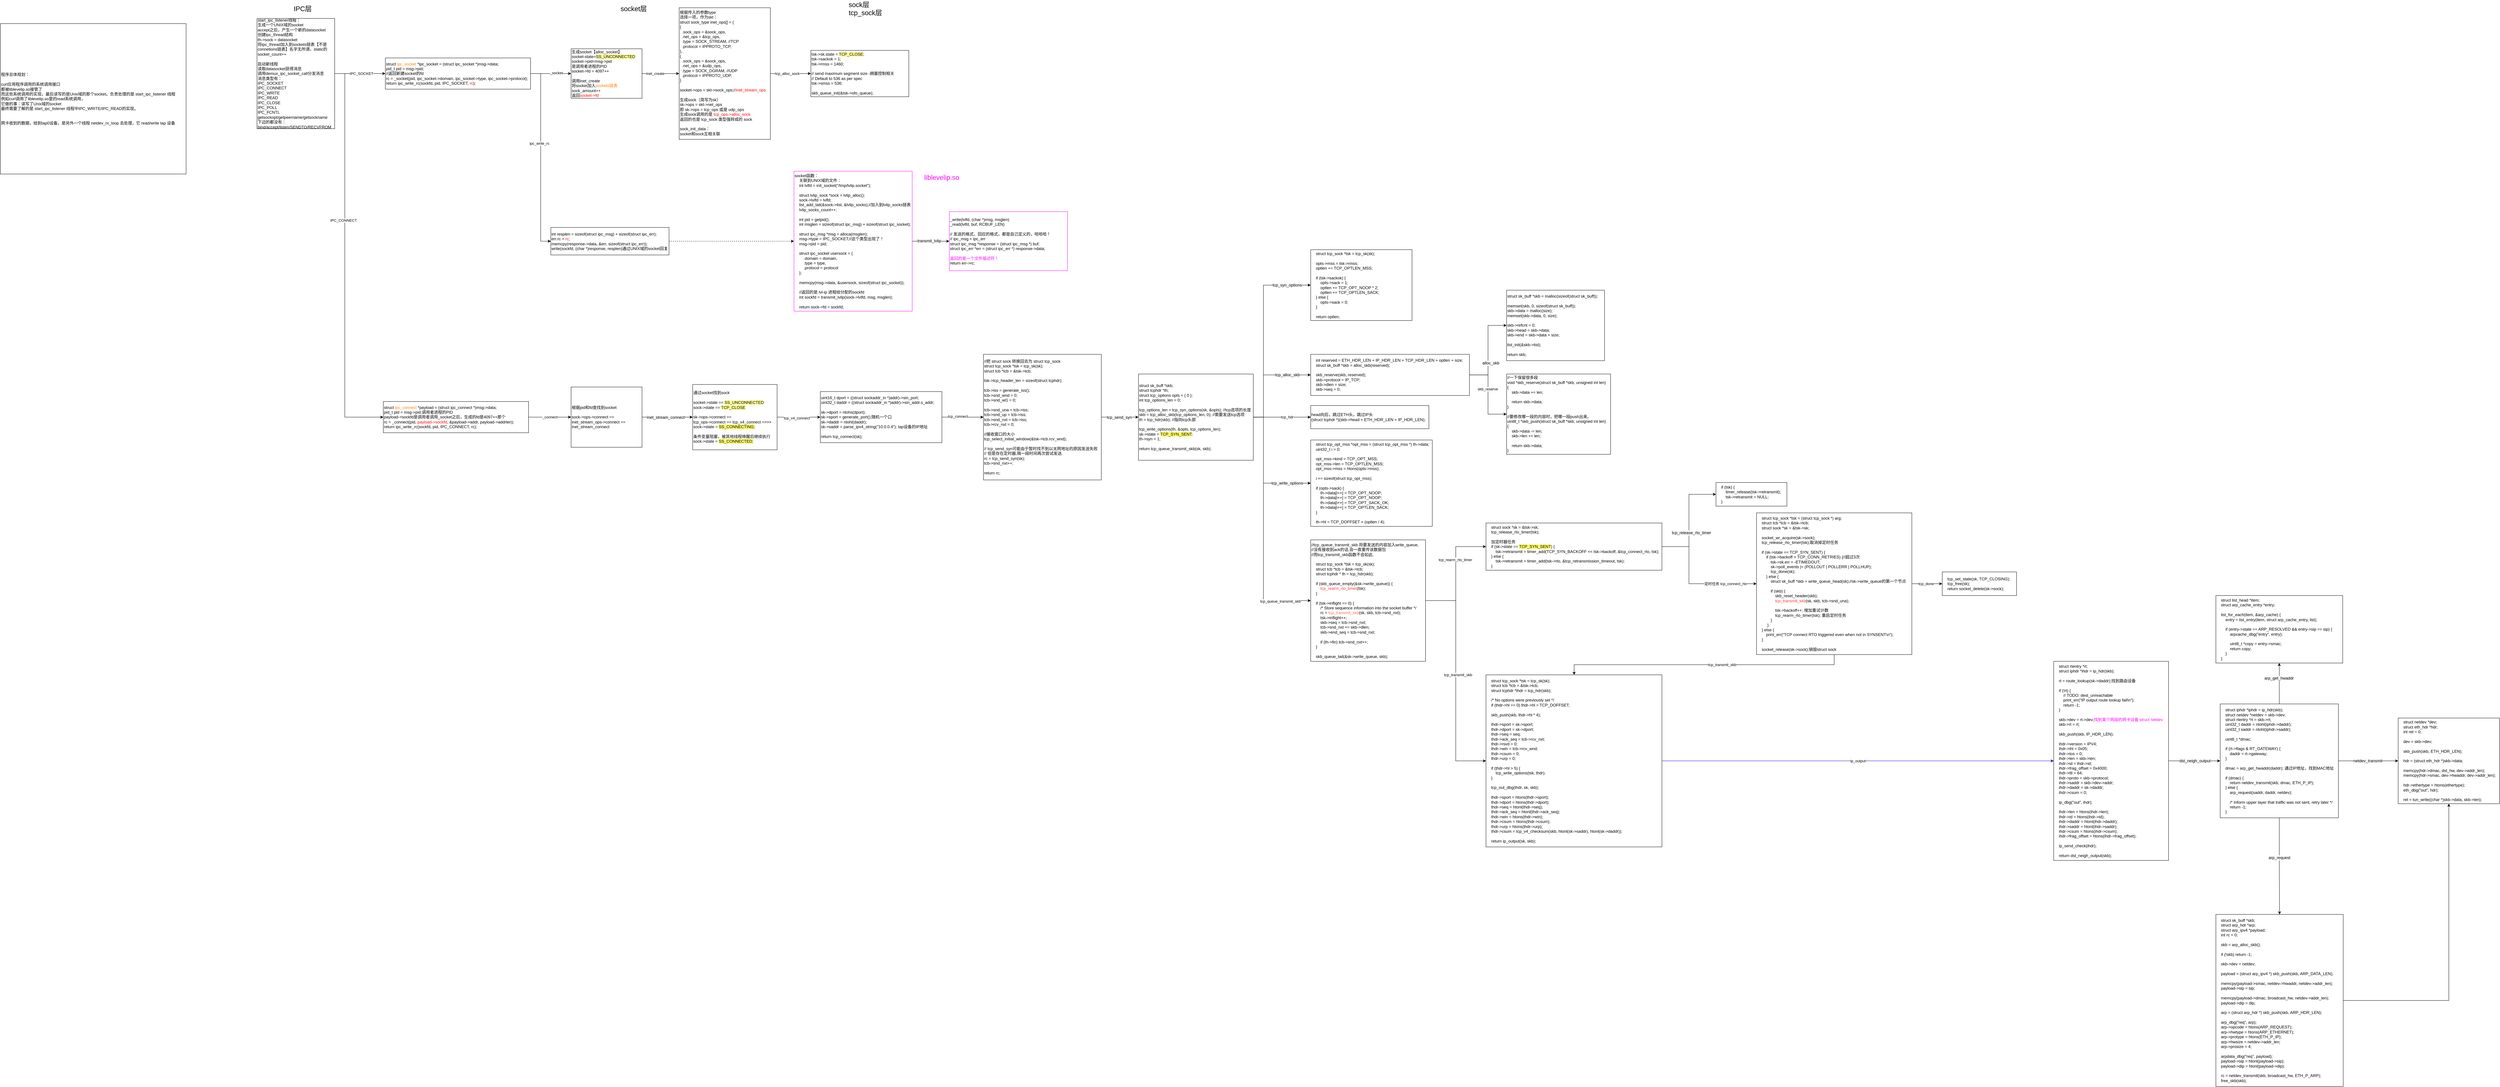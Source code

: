 <mxfile version="14.2.3" type="github">
  <diagram id="JkMtZPwAcen48O5Z7KO6" name="第 1 页">
    <mxGraphModel dx="7937" dy="3810" grid="1" gridSize="10" guides="1" tooltips="1" connect="1" arrows="1" fold="1" page="1" pageScale="1" pageWidth="827" pageHeight="1169" math="0" shadow="0">
      <root>
        <mxCell id="0" />
        <mxCell id="1" parent="0" />
        <mxCell id="h-AYutWAJ_S-bmYvBNu8-1" style="edgeStyle=orthogonalEdgeStyle;rounded=0;orthogonalLoop=1;jettySize=auto;html=1;exitX=1;exitY=0.5;exitDx=0;exitDy=0;" parent="1" source="h-AYutWAJ_S-bmYvBNu8-3" target="h-AYutWAJ_S-bmYvBNu8-6" edge="1">
          <mxGeometry relative="1" as="geometry">
            <Array as="points">
              <mxPoint x="1080" y="258.25" />
              <mxPoint x="1080" y="258.25" />
            </Array>
          </mxGeometry>
        </mxCell>
        <mxCell id="h-AYutWAJ_S-bmYvBNu8-2" value="inet_create" style="edgeLabel;html=1;align=center;verticalAlign=middle;resizable=0;points=[];" parent="h-AYutWAJ_S-bmYvBNu8-1" vertex="1" connectable="0">
          <mxGeometry x="-0.149" y="-1" relative="1" as="geometry">
            <mxPoint x="106.67" y="-1" as="offset" />
          </mxGeometry>
        </mxCell>
        <mxCell id="h-AYutWAJ_S-bmYvBNu8-3" value="生成socket【alloc_socket】&lt;br&gt;socket-state=&lt;span style=&quot;background-color: rgb(255 , 255 , 153)&quot;&gt;SS_UNCONNECTED&lt;/span&gt;&lt;br&gt;socket-&amp;gt;pid=msg-&amp;gt;pid&lt;br&gt;是调用者进程的PID&lt;br&gt;socket-&amp;gt;fd = 4097++&lt;br&gt;&lt;br&gt;调用inet_create&lt;br&gt;将socket加入&lt;font color=&quot;#ff8000&quot;&gt;sockets链表&lt;/font&gt;&lt;br&gt;sock_amount++&lt;br&gt;返回&lt;font color=&quot;#ff0000&quot;&gt;socket-&amp;gt;fd&lt;/font&gt;" style="rounded=0;whiteSpace=wrap;html=1;shadow=0;align=left;" parent="1" vertex="1">
          <mxGeometry x="970" y="184.62" width="210" height="146.75" as="geometry" />
        </mxCell>
        <mxCell id="h-AYutWAJ_S-bmYvBNu8-4" style="edgeStyle=orthogonalEdgeStyle;rounded=0;orthogonalLoop=1;jettySize=auto;html=1;entryX=0;entryY=0.5;entryDx=0;entryDy=0;" parent="1" source="h-AYutWAJ_S-bmYvBNu8-6" target="h-AYutWAJ_S-bmYvBNu8-16" edge="1">
          <mxGeometry relative="1" as="geometry" />
        </mxCell>
        <mxCell id="h-AYutWAJ_S-bmYvBNu8-5" value="tcp_alloc_sock" style="edgeLabel;html=1;align=center;verticalAlign=middle;resizable=0;points=[];" parent="h-AYutWAJ_S-bmYvBNu8-4" vertex="1" connectable="0">
          <mxGeometry x="-0.167" relative="1" as="geometry">
            <mxPoint as="offset" />
          </mxGeometry>
        </mxCell>
        <mxCell id="h-AYutWAJ_S-bmYvBNu8-6" value="根据传入的参数type&lt;br&gt;选择一项，作为skt：&lt;br&gt;&lt;div&gt;struct sock_type inet_ops[] = {&lt;/div&gt;&lt;div&gt;&lt;span&gt;   &lt;/span&gt;{&amp;nbsp;&lt;/div&gt;&lt;div&gt;&lt;span&gt;   &lt;/span&gt;&amp;nbsp; .sock_ops = &amp;amp;sock_ops,&lt;/div&gt;&lt;div&gt;&lt;span&gt;   &lt;/span&gt;&amp;nbsp; .net_ops = &amp;amp;tcp_ops,&lt;/div&gt;&lt;div&gt;&lt;span&gt;   &lt;/span&gt;&amp;nbsp; .type = SOCK_STREAM,&lt;span&gt;  &lt;/span&gt;//TCP&lt;/div&gt;&lt;div&gt;&lt;span&gt;   &lt;/span&gt;&amp;nbsp; .protocol = IPPROTO_TCP,&lt;/div&gt;&lt;div&gt;&lt;span&gt;   &lt;/span&gt;},&lt;/div&gt;&lt;div&gt;&lt;span&gt;   &lt;/span&gt;{&lt;/div&gt;&lt;div&gt;&lt;span&gt;   &lt;/span&gt;&amp;nbsp; .sock_ops = &amp;amp;sock_ops,&lt;/div&gt;&lt;div&gt;&lt;span&gt;   &lt;/span&gt;&amp;nbsp; .net_ops = &amp;amp;udp_ops,&lt;/div&gt;&lt;div&gt;&lt;span&gt;   &lt;/span&gt;&amp;nbsp; .type = SOCK_DGRAM,&lt;span&gt;  &lt;/span&gt;//UDP&lt;/div&gt;&lt;div&gt;&lt;span&gt;   &lt;/span&gt;&amp;nbsp; .protocol = IPPROTO_UDP,&lt;/div&gt;&lt;div&gt;&lt;span&gt;   &lt;/span&gt;}&lt;/div&gt;&lt;div&gt;&lt;br&gt;&lt;/div&gt;&lt;div&gt;socket-&amp;gt;ops = skt-&amp;gt;sock_ops;/&lt;font color=&quot;#ff0000&quot;&gt;/inet_stream_ops&lt;/font&gt;&lt;br&gt;&lt;/div&gt;&lt;div&gt;&lt;br&gt;&lt;/div&gt;&lt;div&gt;生成sock（简写为sk）&lt;/div&gt;&lt;div&gt;&lt;div&gt;sk-&amp;gt;ops = skt-&amp;gt;net_ops&lt;/div&gt;&lt;div&gt;即 sk-&amp;gt;ops = tcp_ops 或是 udp_ops&lt;/div&gt;&lt;/div&gt;&lt;div&gt;生成sock调用的是&lt;font color=&quot;#ff0000&quot;&gt;&amp;nbsp;&lt;span&gt;tcp_ops-&amp;gt;alloc_sock&lt;/span&gt;&lt;/font&gt;&lt;/div&gt;&lt;div&gt;返回的也是 tcp_sock 类型强转成的 sock&lt;/div&gt;&lt;div&gt;&lt;br&gt;&lt;/div&gt;&lt;div&gt;sock_init_data：&lt;br&gt;&lt;/div&gt;&lt;div&gt;socket和sock互相关联&lt;/div&gt;&lt;div&gt;&lt;br&gt;&lt;/div&gt;" style="rounded=0;whiteSpace=wrap;html=1;shadow=0;align=left;verticalAlign=top;" parent="1" vertex="1">
          <mxGeometry x="1290" y="63" width="270" height="390" as="geometry" />
        </mxCell>
        <mxCell id="h-AYutWAJ_S-bmYvBNu8-7" style="edgeStyle=orthogonalEdgeStyle;rounded=0;orthogonalLoop=1;jettySize=auto;html=1;entryX=0;entryY=0.5;entryDx=0;entryDy=0;" parent="1" source="h-AYutWAJ_S-bmYvBNu8-9" target="h-AYutWAJ_S-bmYvBNu8-14" edge="1">
          <mxGeometry relative="1" as="geometry" />
        </mxCell>
        <mxCell id="h-AYutWAJ_S-bmYvBNu8-8" value="IPC_SOCKET" style="edgeLabel;html=1;align=center;verticalAlign=middle;resizable=0;points=[];" parent="h-AYutWAJ_S-bmYvBNu8-7" vertex="1" connectable="0">
          <mxGeometry x="0.251" y="-4" relative="1" as="geometry">
            <mxPoint x="-15" y="-4" as="offset" />
          </mxGeometry>
        </mxCell>
        <mxCell id="nQ9esfCF_CsTz2VPVnLO-2" style="edgeStyle=orthogonalEdgeStyle;rounded=0;orthogonalLoop=1;jettySize=auto;html=1;entryX=0;entryY=0.5;entryDx=0;entryDy=0;" parent="1" source="h-AYutWAJ_S-bmYvBNu8-9" target="nQ9esfCF_CsTz2VPVnLO-1" edge="1">
          <mxGeometry relative="1" as="geometry">
            <Array as="points">
              <mxPoint x="300" y="258" />
              <mxPoint x="300" y="1276" />
            </Array>
          </mxGeometry>
        </mxCell>
        <mxCell id="nQ9esfCF_CsTz2VPVnLO-3" value="IPC_CONNECT" style="edgeLabel;html=1;align=center;verticalAlign=middle;resizable=0;points=[];" parent="nQ9esfCF_CsTz2VPVnLO-2" vertex="1" connectable="0">
          <mxGeometry x="-0.201" y="-4" relative="1" as="geometry">
            <mxPoint as="offset" />
          </mxGeometry>
        </mxCell>
        <mxCell id="h-AYutWAJ_S-bmYvBNu8-9" value="start_ipc_listener线程：&lt;br&gt;生成一个UNIX域的socket&lt;br&gt;accept之后，产生一个新的datasocket&lt;br&gt;创建ipc_thread结构&lt;br&gt;th-&amp;gt;sock = datasocket&lt;br&gt;将ipc_thread加入到sockets链表【不是connetions链表】名字无所谓，static的&lt;br&gt;socket_count++&lt;br&gt;&lt;br&gt;启动新线程&lt;br&gt;读取datasocket获得消息&lt;br&gt;调用demux_ipc_socket_call分发消息&lt;br&gt;消息类型有：&lt;br&gt;&lt;div&gt;IPC_SOCKET&lt;/div&gt;&lt;div&gt;IPC_CONNECT&lt;/div&gt;&lt;div&gt;IPC_WRITE&lt;/div&gt;&lt;div&gt;IPC_READ&lt;/div&gt;&lt;div&gt;IPC_CLOSE&lt;/div&gt;&lt;div&gt;IPC_POLL&lt;/div&gt;&lt;div&gt;IPC_FCNTL&lt;/div&gt;&lt;div&gt;getsockopt/getpeername/getsockname&lt;/div&gt;&lt;div&gt;下边的都没有：&lt;/div&gt;&lt;div&gt;bind/accept/listen/&lt;span&gt;SENDTO/&lt;/span&gt;&lt;span&gt;RECVFROM&lt;/span&gt;&lt;/div&gt;" style="rounded=0;whiteSpace=wrap;html=1;align=left;" parent="1" vertex="1">
          <mxGeometry x="40" y="94.63" width="230" height="326.75" as="geometry" />
        </mxCell>
        <mxCell id="h-AYutWAJ_S-bmYvBNu8-10" style="edgeStyle=orthogonalEdgeStyle;rounded=0;orthogonalLoop=1;jettySize=auto;html=1;" parent="1" source="h-AYutWAJ_S-bmYvBNu8-14" target="h-AYutWAJ_S-bmYvBNu8-3" edge="1">
          <mxGeometry relative="1" as="geometry" />
        </mxCell>
        <mxCell id="h-AYutWAJ_S-bmYvBNu8-11" value="_socket" style="edgeLabel;html=1;align=center;verticalAlign=middle;resizable=0;points=[];" parent="h-AYutWAJ_S-bmYvBNu8-10" vertex="1" connectable="0">
          <mxGeometry x="0.255" y="2" relative="1" as="geometry">
            <mxPoint as="offset" />
          </mxGeometry>
        </mxCell>
        <mxCell id="h-AYutWAJ_S-bmYvBNu8-12" style="edgeStyle=orthogonalEdgeStyle;rounded=0;orthogonalLoop=1;jettySize=auto;html=1;entryX=0;entryY=0.5;entryDx=0;entryDy=0;" parent="1" source="h-AYutWAJ_S-bmYvBNu8-14" target="h-AYutWAJ_S-bmYvBNu8-15" edge="1">
          <mxGeometry relative="1" as="geometry" />
        </mxCell>
        <mxCell id="h-AYutWAJ_S-bmYvBNu8-13" value="ipc_write_rc" style="edgeLabel;html=1;align=center;verticalAlign=middle;resizable=0;points=[];" parent="h-AYutWAJ_S-bmYvBNu8-12" vertex="1" connectable="0">
          <mxGeometry x="-0.151" y="-4" relative="1" as="geometry">
            <mxPoint as="offset" />
          </mxGeometry>
        </mxCell>
        <mxCell id="h-AYutWAJ_S-bmYvBNu8-14" value="struct &lt;font color=&quot;#ff8000&quot;&gt;ipc_socket &lt;/font&gt;*ipc_socket = (struct ipc_socket *)msg-&amp;gt;data;&lt;br&gt;&lt;div&gt;&lt;span&gt; &lt;/span&gt;pid_t pid = msg-&amp;gt;pid;&lt;/div&gt;&lt;div&gt;&lt;span&gt; &lt;/span&gt;//返回新建socket的fd&lt;/div&gt;&lt;div&gt;&lt;span&gt; &lt;/span&gt;rc = _socket(pid, ipc_socket-&amp;gt;domain, ipc_socket-&amp;gt;type, ipc_socket-&amp;gt;protocol);&lt;/div&gt;&lt;div&gt;&lt;span&gt; &lt;/span&gt;return ipc_write_rc(sockfd, pid, IPC_SOCKET, &lt;font color=&quot;#ff0000&quot;&gt;rc&lt;/font&gt;);&lt;/div&gt;" style="rounded=0;whiteSpace=wrap;html=1;align=left;" parent="1" vertex="1">
          <mxGeometry x="420" y="211.75" width="430" height="92.5" as="geometry" />
        </mxCell>
        <mxCell id="nQ9esfCF_CsTz2VPVnLO-4" style="edgeStyle=orthogonalEdgeStyle;rounded=0;orthogonalLoop=1;jettySize=auto;html=1;dashed=1;entryX=0;entryY=0.5;entryDx=0;entryDy=0;" parent="1" source="h-AYutWAJ_S-bmYvBNu8-15" target="nQ9esfCF_CsTz2VPVnLO-5" edge="1">
          <mxGeometry relative="1" as="geometry">
            <mxPoint x="1440" y="543.5" as="targetPoint" />
          </mxGeometry>
        </mxCell>
        <mxCell id="h-AYutWAJ_S-bmYvBNu8-15" value="int resplen = sizeof(struct ipc_msg) + sizeof(struct ipc_err);&lt;br&gt;&lt;div&gt;&lt;span&gt;err.rc =&lt;/span&gt;&lt;font color=&quot;#ff0000&quot;&gt; rc&lt;/font&gt;&lt;span&gt;;&lt;/span&gt;&lt;br&gt;&lt;/div&gt;&lt;div&gt;memcpy(response-&amp;gt;data, &amp;amp;err, sizeof(struct ipc_err));&lt;/div&gt;write(sockfd, (char *)response, resplen)通过UNIX域的socket回复" style="rounded=0;whiteSpace=wrap;html=1;align=left;" parent="1" vertex="1">
          <mxGeometry x="910" y="714.09" width="350" height="81.5" as="geometry" />
        </mxCell>
        <mxCell id="h-AYutWAJ_S-bmYvBNu8-16" value="&lt;div&gt;tsk-&amp;gt;sk.state = &lt;span style=&quot;background-color: rgb(255 , 255 , 153)&quot;&gt;TCP_CLOSE&lt;/span&gt;;&lt;/div&gt;&lt;div&gt;tsk-&amp;gt;sackok = 1;&lt;/div&gt;&lt;div&gt;&lt;span&gt;tsk-&amp;gt;rmss = 1460;&lt;/span&gt;&lt;/div&gt;&lt;div&gt;&lt;br&gt;&lt;/div&gt;&lt;div&gt;&lt;span&gt; &lt;/span&gt;// send maximum segment size -拥塞控制相关&lt;/div&gt;&lt;div&gt;// Default to 536 as per spec&lt;/div&gt;&lt;div&gt;tsk-&amp;gt;smss = 536;&lt;/div&gt;&lt;div&gt;&lt;br&gt;&lt;/div&gt;&lt;div&gt;skb_queue_init(&amp;amp;tsk-&amp;gt;ofo_queue);&lt;/div&gt;" style="rounded=0;whiteSpace=wrap;html=1;align=left;" parent="1" vertex="1">
          <mxGeometry x="1680" y="189.25" width="290" height="137.5" as="geometry" />
        </mxCell>
        <mxCell id="h-AYutWAJ_S-bmYvBNu8-17" value="IPC层" style="text;html=1;align=center;verticalAlign=middle;resizable=0;points=[];autosize=1;fontSize=20;" parent="1" vertex="1">
          <mxGeometry x="140" y="50" width="70" height="30" as="geometry" />
        </mxCell>
        <mxCell id="h-AYutWAJ_S-bmYvBNu8-18" value="socket层" style="text;html=1;align=center;verticalAlign=middle;resizable=0;points=[];autosize=1;fontSize=20;" parent="1" vertex="1">
          <mxGeometry x="1110" y="50" width="90" height="30" as="geometry" />
        </mxCell>
        <mxCell id="h-AYutWAJ_S-bmYvBNu8-19" value="sock层&lt;br&gt;tcp_sock层" style="text;html=1;align=left;verticalAlign=middle;resizable=0;points=[];autosize=1;fontSize=20;" parent="1" vertex="1">
          <mxGeometry x="1790" y="40" width="110" height="50" as="geometry" />
        </mxCell>
        <mxCell id="h-AYutWAJ_S-bmYvBNu8-22" value="程序总体规划：&lt;br&gt;&lt;br&gt;curl应用程序调用的系统调用接口&lt;br&gt;都被liblevelip.so接管了&lt;br&gt;而这些系统调用的实现，最后读写的是Unix域的那个socket。负责处理的是 start_ipc_listener 线程&lt;br&gt;例如curl调用了liblevelip.so里的read系统调用，&lt;br&gt;它做的事：读写了Unix域的socket&lt;br&gt;最终需要了解的是 start_ipc_listener 线程中IPC_WRITE/IPC_READ的实现。&lt;br&gt;&lt;br&gt;&lt;br&gt;网卡收到的数据，给到tap0设备，是另外一个线程 netdev_rx_loop 去处理，它 read/write tap 设备" style="rounded=0;whiteSpace=wrap;html=1;align=left;" parent="1" vertex="1">
          <mxGeometry x="-720" y="110" width="550" height="445.75" as="geometry" />
        </mxCell>
        <mxCell id="yaBAwWdUjn6GlstP9hA2-2" style="edgeStyle=orthogonalEdgeStyle;rounded=0;orthogonalLoop=1;jettySize=auto;html=1;entryX=0;entryY=0.5;entryDx=0;entryDy=0;" edge="1" parent="1" source="nQ9esfCF_CsTz2VPVnLO-1" target="yaBAwWdUjn6GlstP9hA2-1">
          <mxGeometry relative="1" as="geometry" />
        </mxCell>
        <mxCell id="yaBAwWdUjn6GlstP9hA2-3" value="_connect" style="edgeLabel;html=1;align=center;verticalAlign=middle;resizable=0;points=[];" vertex="1" connectable="0" parent="yaBAwWdUjn6GlstP9hA2-2">
          <mxGeometry x="0.277" y="3" relative="1" as="geometry">
            <mxPoint x="-17.25" y="2.94" as="offset" />
          </mxGeometry>
        </mxCell>
        <mxCell id="nQ9esfCF_CsTz2VPVnLO-1" value="&lt;div&gt;struct &lt;font color=&quot;#ff8000&quot;&gt;ipc_connect&lt;/font&gt; *payload = (struct ipc_connect *)msg-&amp;gt;data;&lt;/div&gt;&lt;div&gt;pid_t pid = msg-&amp;gt;pid;调用者进程的PID&lt;/div&gt;&lt;div&gt;payload-&amp;gt;sockfd是调用者调用_socket之后，生成的fd是4097++那个&lt;/div&gt;&lt;div&gt;rc = _connect(pid, &lt;font color=&quot;#ff0000&quot;&gt;payload-&amp;gt;sockfd&lt;/font&gt;, &amp;amp;payload-&amp;gt;addr, payload-&amp;gt;addrlen);&lt;/div&gt;&lt;div&gt;return ipc_write_rc(sockfd, pid, IPC_CONNECT, rc);&lt;/div&gt;" style="rounded=0;whiteSpace=wrap;html=1;align=left;" parent="1" vertex="1">
          <mxGeometry x="414" y="1230" width="430" height="92.5" as="geometry" />
        </mxCell>
        <mxCell id="nQ9esfCF_CsTz2VPVnLO-7" style="edgeStyle=orthogonalEdgeStyle;rounded=0;orthogonalLoop=1;jettySize=auto;html=1;entryX=0;entryY=0.5;entryDx=0;entryDy=0;" parent="1" source="nQ9esfCF_CsTz2VPVnLO-5" target="nQ9esfCF_CsTz2VPVnLO-6" edge="1">
          <mxGeometry relative="1" as="geometry" />
        </mxCell>
        <mxCell id="nQ9esfCF_CsTz2VPVnLO-9" value="&lt;span style=&quot;color: rgb(0 , 0 , 0) ; font-size: 12px ; text-align: left ; background-color: rgb(248 , 249 , 250)&quot;&gt;transmit_lvlip&lt;/span&gt;" style="edgeLabel;html=1;align=center;verticalAlign=middle;resizable=0;points=[];fontSize=20;fontColor=#FF00FF;" parent="nQ9esfCF_CsTz2VPVnLO-7" vertex="1" connectable="0">
          <mxGeometry x="0.288" y="2" relative="1" as="geometry">
            <mxPoint x="-20.83" y="-2.84" as="offset" />
          </mxGeometry>
        </mxCell>
        <mxCell id="nQ9esfCF_CsTz2VPVnLO-5" value="socket函数：&lt;br&gt;&amp;nbsp; &amp;nbsp; 关联到UNIX域的文件：&lt;br&gt;&lt;div&gt;&amp;nbsp; &amp;nbsp; int lvlfd = init_socket(&quot;/tmp/lvlip.socket&quot;);&lt;/div&gt;&lt;div&gt;&lt;br&gt;&lt;/div&gt;&lt;div&gt;&amp;nbsp; &amp;nbsp; struct lvlip_sock *sock = lvlip_alloc();&lt;/div&gt;&lt;div&gt;&amp;nbsp; &amp;nbsp; sock-&amp;gt;lvlfd = lvlfd;&lt;/div&gt;&lt;div&gt;&amp;nbsp; &amp;nbsp; list_add_tail(&amp;amp;sock-&amp;gt;list, &amp;amp;lvlip_socks);//加入到lvlip_socks链表&lt;/div&gt;&lt;div&gt;&amp;nbsp; &amp;nbsp; lvlip_socks_count++;&lt;/div&gt;&lt;div&gt;&amp;nbsp; &amp;nbsp;&amp;nbsp;&lt;/div&gt;&lt;div&gt;&amp;nbsp; &amp;nbsp; int pid = getpid();&lt;/div&gt;&lt;div&gt;&amp;nbsp; &amp;nbsp; int msglen = sizeof(struct ipc_msg) + sizeof(struct ipc_socket);&lt;/div&gt;&lt;div&gt;&lt;br&gt;&lt;/div&gt;&lt;div&gt;&amp;nbsp; &amp;nbsp; struct ipc_msg *msg = alloca(msglen);&lt;/div&gt;&lt;div&gt;&amp;nbsp; &amp;nbsp; msg-&amp;gt;type = IPC_SOCKET;//这个类型出现了！&lt;/div&gt;&lt;div&gt;&amp;nbsp; &amp;nbsp; msg-&amp;gt;pid = pid;&lt;/div&gt;&lt;div&gt;&lt;br&gt;&lt;/div&gt;&lt;div&gt;&amp;nbsp; &amp;nbsp; struct ipc_socket usersock = {&lt;/div&gt;&lt;div&gt;&amp;nbsp; &amp;nbsp; &amp;nbsp; &amp;nbsp; .domain = domain,&lt;/div&gt;&lt;div&gt;&amp;nbsp; &amp;nbsp; &amp;nbsp; &amp;nbsp; .type = type,&lt;/div&gt;&lt;div&gt;&amp;nbsp; &amp;nbsp; &amp;nbsp; &amp;nbsp; .protocol = protocol&lt;/div&gt;&lt;div&gt;&amp;nbsp; &amp;nbsp; };&lt;/div&gt;&lt;div&gt;&amp;nbsp; &amp;nbsp;&amp;nbsp;&lt;/div&gt;&lt;div&gt;&amp;nbsp; &amp;nbsp; memcpy(msg-&amp;gt;data, &amp;amp;usersock, sizeof(struct ipc_socket));&lt;/div&gt;&lt;div&gt;&lt;br&gt;&lt;/div&gt;&lt;div&gt;&lt;span&gt;&lt;/span&gt;&amp;nbsp; &amp;nbsp; //返回的是 lvl-ip 进程给分配的sockfd&lt;/div&gt;&lt;div&gt;&amp;nbsp; &amp;nbsp; int sockfd = transmit_lvlip(sock-&amp;gt;lvlfd, msg, msglen);&lt;/div&gt;&lt;div&gt;&lt;br&gt;&lt;/div&gt;&lt;div&gt;&amp;nbsp; &amp;nbsp; return sock-&amp;gt;fd = sockfd;&lt;/div&gt;" style="rounded=0;whiteSpace=wrap;html=1;align=left;strokeColor=#FF00FF;" parent="1" vertex="1">
          <mxGeometry x="1630" y="547.34" width="350" height="415" as="geometry" />
        </mxCell>
        <mxCell id="nQ9esfCF_CsTz2VPVnLO-6" value="&lt;div&gt;_write(lvlfd, (char *)msg, msglen)&lt;/div&gt;&lt;div&gt;&lt;span&gt;_read(lvlfd, buf, RCBUF_LEN)&lt;/span&gt;&lt;/div&gt;&lt;div&gt;&lt;br&gt;&lt;/div&gt;&lt;div&gt;&lt;span&gt; &lt;/span&gt;// 发送的格式、回应的格式，都是自己定义的，哈哈哈！&lt;/div&gt;&lt;div&gt;&lt;span&gt; &lt;/span&gt;// ipc_msg + ipc_err&lt;/div&gt;&lt;div&gt;struct ipc_msg *response = (struct ipc_msg *) buf;&lt;/div&gt;&lt;div&gt;&lt;span&gt;struct ipc_err *err = (struct ipc_err *) response-&amp;gt;data;&lt;/span&gt;&lt;br&gt;&lt;/div&gt;&lt;div&gt;&lt;span&gt;&lt;br&gt;&lt;/span&gt;&lt;/div&gt;&lt;div&gt;&lt;span&gt;&lt;font color=&quot;#ff00ff&quot;&gt;返回的是一个文件描述符！&lt;/font&gt;&lt;/span&gt;&lt;/div&gt;&lt;div&gt;&lt;span&gt;return err-&amp;gt;rc;&lt;/span&gt;&lt;br&gt;&lt;/div&gt;" style="rounded=0;whiteSpace=wrap;html=1;align=left;strokeColor=#FF00FF;" parent="1" vertex="1">
          <mxGeometry x="2090" y="667.34" width="350" height="175" as="geometry" />
        </mxCell>
        <mxCell id="nQ9esfCF_CsTz2VPVnLO-8" value="&lt;span style=&quot;text-align: left; font-size: 20px;&quot;&gt;liblevelip.so&lt;/span&gt;" style="text;html=1;align=center;verticalAlign=middle;resizable=0;points=[];autosize=1;fontSize=20;fontColor=#FF00FF;" parent="1" vertex="1">
          <mxGeometry x="2007" y="550" width="120" height="30" as="geometry" />
        </mxCell>
        <mxCell id="yaBAwWdUjn6GlstP9hA2-5" style="edgeStyle=orthogonalEdgeStyle;rounded=0;orthogonalLoop=1;jettySize=auto;html=1;entryX=0;entryY=0.5;entryDx=0;entryDy=0;exitX=1;exitY=0.5;exitDx=0;exitDy=0;" edge="1" parent="1" source="yaBAwWdUjn6GlstP9hA2-10" target="yaBAwWdUjn6GlstP9hA2-4">
          <mxGeometry relative="1" as="geometry" />
        </mxCell>
        <mxCell id="yaBAwWdUjn6GlstP9hA2-6" value="tcp_v4_connect" style="edgeLabel;html=1;align=center;verticalAlign=middle;resizable=0;points=[];" vertex="1" connectable="0" parent="yaBAwWdUjn6GlstP9hA2-5">
          <mxGeometry x="-0.106" y="-2" relative="1" as="geometry">
            <mxPoint as="offset" />
          </mxGeometry>
        </mxCell>
        <mxCell id="yaBAwWdUjn6GlstP9hA2-11" style="edgeStyle=orthogonalEdgeStyle;rounded=0;orthogonalLoop=1;jettySize=auto;html=1;entryX=0;entryY=0.5;entryDx=0;entryDy=0;" edge="1" parent="1" source="yaBAwWdUjn6GlstP9hA2-1" target="yaBAwWdUjn6GlstP9hA2-10">
          <mxGeometry relative="1" as="geometry" />
        </mxCell>
        <mxCell id="yaBAwWdUjn6GlstP9hA2-12" value="&lt;span style=&quot;font-size: 12px ; text-align: left ; background-color: rgb(248 , 249 , 250)&quot;&gt;inet_stream_connect&lt;/span&gt;" style="edgeLabel;html=1;align=center;verticalAlign=middle;resizable=0;points=[];" vertex="1" connectable="0" parent="yaBAwWdUjn6GlstP9hA2-11">
          <mxGeometry x="-0.224" relative="1" as="geometry">
            <mxPoint x="11.67" as="offset" />
          </mxGeometry>
        </mxCell>
        <mxCell id="yaBAwWdUjn6GlstP9hA2-1" value="根据pid和fd查找到socket&lt;br&gt;&lt;br&gt;sock-&amp;gt;ops-&amp;gt;connect == &lt;br&gt;inet_stream_ops-&amp;gt;connect == &lt;br&gt;inet_stream_connect" style="rounded=0;whiteSpace=wrap;html=1;shadow=0;align=left;" vertex="1" parent="1">
          <mxGeometry x="970" y="1186.97" width="210" height="178.57" as="geometry" />
        </mxCell>
        <mxCell id="yaBAwWdUjn6GlstP9hA2-8" style="edgeStyle=orthogonalEdgeStyle;rounded=0;orthogonalLoop=1;jettySize=auto;html=1;entryX=0;entryY=0.5;entryDx=0;entryDy=0;" edge="1" parent="1" source="yaBAwWdUjn6GlstP9hA2-4" target="yaBAwWdUjn6GlstP9hA2-7">
          <mxGeometry relative="1" as="geometry" />
        </mxCell>
        <mxCell id="yaBAwWdUjn6GlstP9hA2-9" value="tcp_connect" style="edgeLabel;html=1;align=center;verticalAlign=middle;resizable=0;points=[];" vertex="1" connectable="0" parent="yaBAwWdUjn6GlstP9hA2-8">
          <mxGeometry x="-0.234" y="2" relative="1" as="geometry">
            <mxPoint as="offset" />
          </mxGeometry>
        </mxCell>
        <mxCell id="yaBAwWdUjn6GlstP9hA2-4" value="&lt;div&gt;uint16_t dport = ((struct sockaddr_in *)addr)-&amp;gt;sin_port;&lt;/div&gt;&lt;div&gt;uint32_t daddr = ((struct sockaddr_in *)addr)-&amp;gt;sin_addr.s_addr;&lt;/div&gt;&lt;div&gt;&lt;br&gt;&lt;/div&gt;&lt;div&gt;sk-&amp;gt;dport = ntohs(dport);&lt;/div&gt;&lt;div&gt;sk-&amp;gt;sport = generate_port();随机一个口&lt;/div&gt;&lt;div&gt;sk-&amp;gt;daddr = ntohl(daddr);&lt;/div&gt;&lt;div&gt;sk-&amp;gt;saddr = parse_ipv4_string(&quot;10.0.0.4&quot;); tap设备的IP地址&lt;/div&gt;&lt;div&gt;&lt;br&gt;&lt;/div&gt;&lt;div&gt;return tcp_connect(sk);&lt;/div&gt;" style="rounded=0;whiteSpace=wrap;html=1;align=left;" vertex="1" parent="1">
          <mxGeometry x="1708" y="1200.54" width="360" height="151.41" as="geometry" />
        </mxCell>
        <mxCell id="yaBAwWdUjn6GlstP9hA2-15" style="edgeStyle=orthogonalEdgeStyle;rounded=0;orthogonalLoop=1;jettySize=auto;html=1;entryX=0;entryY=0.5;entryDx=0;entryDy=0;" edge="1" parent="1" source="yaBAwWdUjn6GlstP9hA2-7" target="yaBAwWdUjn6GlstP9hA2-14">
          <mxGeometry relative="1" as="geometry" />
        </mxCell>
        <mxCell id="yaBAwWdUjn6GlstP9hA2-16" value="&lt;span style=&quot;font-size: 12px ; text-align: left ; background-color: rgb(248 , 249 , 250)&quot;&gt;tcp_send_syn&lt;/span&gt;" style="edgeLabel;html=1;align=center;verticalAlign=middle;resizable=0;points=[];" vertex="1" connectable="0" parent="yaBAwWdUjn6GlstP9hA2-15">
          <mxGeometry x="-0.308" y="-2" relative="1" as="geometry">
            <mxPoint x="15.0" y="-1.99" as="offset" />
          </mxGeometry>
        </mxCell>
        <mxCell id="yaBAwWdUjn6GlstP9hA2-7" value="&lt;div&gt;//把 struct sock 转换回去为 struct tcp_sock&lt;/div&gt;&lt;div&gt;struct tcp_sock *tsk = tcp_sk(sk);&lt;/div&gt;&lt;div&gt;struct tcb *tcb = &amp;amp;tsk-&amp;gt;tcb;&lt;/div&gt;&lt;div&gt;&lt;br&gt;&lt;/div&gt;&lt;div&gt;tsk-&amp;gt;tcp_header_len = sizeof(struct tcphdr);&lt;/div&gt;&lt;div&gt;&lt;br&gt;&lt;/div&gt;&lt;div&gt;tcb-&amp;gt;iss = generate_iss();&lt;/div&gt;&lt;div&gt;tcb-&amp;gt;snd_wnd = 0;&lt;/div&gt;&lt;div&gt;tcb-&amp;gt;snd_wl1 = 0;&lt;/div&gt;&lt;div&gt;&lt;br&gt;&lt;/div&gt;&lt;div&gt;tcb-&amp;gt;snd_una = tcb-&amp;gt;iss;&lt;/div&gt;&lt;div&gt;tcb-&amp;gt;snd_up = tcb-&amp;gt;iss;&lt;/div&gt;&lt;div&gt;tcb-&amp;gt;snd_nxt = tcb-&amp;gt;iss;&lt;/div&gt;&lt;div&gt;tcb-&amp;gt;rcv_nxt = 0;&lt;/div&gt;&lt;div&gt;&lt;br&gt;&lt;/div&gt;&lt;div&gt;//接收窗口的大小&lt;/div&gt;&lt;div&gt;tcp_select_initial_window(&amp;amp;tsk-&amp;gt;tcb.rcv_wnd);&lt;/div&gt;&lt;div&gt;&lt;br&gt;&lt;/div&gt;&lt;div&gt;// tcp_send_syn可能由于暂时找不到以太网地址的原因发送失败&lt;/div&gt;&lt;div&gt;// 但是存在定时器,隔一段时间再次尝试发送.&lt;/div&gt;&lt;div&gt;rc = tcp_send_syn(sk);&lt;/div&gt;&lt;div&gt;tcb-&amp;gt;snd_nxt++;&lt;/div&gt;&lt;div&gt;&lt;br&gt;&lt;/div&gt;&lt;div&gt;return rc;&lt;/div&gt;" style="rounded=0;whiteSpace=wrap;html=1;align=left;" vertex="1" parent="1">
          <mxGeometry x="2191" y="1090.11" width="349" height="372.29" as="geometry" />
        </mxCell>
        <mxCell id="yaBAwWdUjn6GlstP9hA2-10" value="通过socket找到sock&lt;br&gt;&lt;br&gt;socket-&amp;gt;state ==&amp;nbsp;&lt;span style=&quot;background-color: rgb(255 , 255 , 153)&quot;&gt;SS_UNCONNECTED&lt;/span&gt;&lt;br&gt;sock-&amp;gt;state ==&amp;nbsp;&lt;span style=&quot;background-color: rgb(255 , 255 , 153)&quot;&gt;TCP_CLOSE&lt;/span&gt;&lt;br&gt;&lt;br&gt;sk-&amp;gt;ops-&amp;gt;connect == &lt;br&gt;tcp_ops-&amp;gt;connect == tcp_v4_connect =&amp;gt;&amp;gt;&amp;gt;&lt;br&gt;sock-&amp;gt;state = &lt;span style=&quot;background-color: rgb(255 , 255 , 102)&quot;&gt;SS_CONNECTING;&lt;/span&gt;&lt;br&gt;&lt;span style=&quot;background-color: rgb(255 , 255 , 255)&quot;&gt;&lt;br&gt;条件变量阻塞，被其他线程唤醒后继续执行&lt;br&gt;&lt;/span&gt;sock-&amp;gt;state = &lt;span style=&quot;background-color: rgb(255 , 255 , 102)&quot;&gt;SS_CONNECTED;&lt;/span&gt;" style="rounded=0;whiteSpace=wrap;html=1;align=left;" vertex="1" parent="1">
          <mxGeometry x="1330" y="1179.38" width="250" height="193.75" as="geometry" />
        </mxCell>
        <mxCell id="yaBAwWdUjn6GlstP9hA2-18" style="edgeStyle=orthogonalEdgeStyle;rounded=0;orthogonalLoop=1;jettySize=auto;html=1;entryX=0;entryY=0.5;entryDx=0;entryDy=0;" edge="1" parent="1" source="yaBAwWdUjn6GlstP9hA2-14" target="yaBAwWdUjn6GlstP9hA2-17">
          <mxGeometry relative="1" as="geometry">
            <Array as="points">
              <mxPoint x="3020" y="1276" />
              <mxPoint x="3020" y="885" />
            </Array>
          </mxGeometry>
        </mxCell>
        <mxCell id="yaBAwWdUjn6GlstP9hA2-19" value="&lt;span style=&quot;font-size: 12px ; text-align: left ; background-color: rgb(248 , 249 , 250)&quot;&gt;tcp_syn_options&lt;/span&gt;" style="edgeLabel;html=1;align=center;verticalAlign=middle;resizable=0;points=[];" vertex="1" connectable="0" parent="yaBAwWdUjn6GlstP9hA2-18">
          <mxGeometry x="0.113" y="3" relative="1" as="geometry">
            <mxPoint x="73" y="-109.2" as="offset" />
          </mxGeometry>
        </mxCell>
        <mxCell id="yaBAwWdUjn6GlstP9hA2-21" style="edgeStyle=orthogonalEdgeStyle;rounded=0;orthogonalLoop=1;jettySize=auto;html=1;entryX=0;entryY=0.5;entryDx=0;entryDy=0;" edge="1" parent="1" source="yaBAwWdUjn6GlstP9hA2-14" target="yaBAwWdUjn6GlstP9hA2-20">
          <mxGeometry relative="1" as="geometry">
            <Array as="points">
              <mxPoint x="3020" y="1276" />
              <mxPoint x="3020" y="1151" />
            </Array>
          </mxGeometry>
        </mxCell>
        <mxCell id="yaBAwWdUjn6GlstP9hA2-22" value="&lt;span style=&quot;font-size: 12px ; text-align: left ; background-color: rgb(248 , 249 , 250)&quot;&gt;tcp_alloc_skb&lt;/span&gt;" style="edgeLabel;html=1;align=center;verticalAlign=middle;resizable=0;points=[];" vertex="1" connectable="0" parent="yaBAwWdUjn6GlstP9hA2-21">
          <mxGeometry x="0.568" y="-3" relative="1" as="geometry">
            <mxPoint x="-5.9" y="-3" as="offset" />
          </mxGeometry>
        </mxCell>
        <mxCell id="yaBAwWdUjn6GlstP9hA2-30" style="edgeStyle=orthogonalEdgeStyle;rounded=0;orthogonalLoop=1;jettySize=auto;html=1;entryX=0;entryY=0.5;entryDx=0;entryDy=0;" edge="1" parent="1" source="yaBAwWdUjn6GlstP9hA2-14" target="yaBAwWdUjn6GlstP9hA2-29">
          <mxGeometry relative="1" as="geometry" />
        </mxCell>
        <mxCell id="yaBAwWdUjn6GlstP9hA2-31" value="tcp_hdr" style="edgeLabel;html=1;align=center;verticalAlign=middle;resizable=0;points=[];" vertex="1" connectable="0" parent="yaBAwWdUjn6GlstP9hA2-30">
          <mxGeometry x="0.252" y="-3" relative="1" as="geometry">
            <mxPoint x="-6.5" y="-3.07" as="offset" />
          </mxGeometry>
        </mxCell>
        <mxCell id="yaBAwWdUjn6GlstP9hA2-33" style="edgeStyle=orthogonalEdgeStyle;rounded=0;orthogonalLoop=1;jettySize=auto;html=1;" edge="1" parent="1" source="yaBAwWdUjn6GlstP9hA2-14" target="yaBAwWdUjn6GlstP9hA2-32">
          <mxGeometry relative="1" as="geometry">
            <Array as="points">
              <mxPoint x="3020" y="1276" />
              <mxPoint x="3020" y="1472" />
            </Array>
          </mxGeometry>
        </mxCell>
        <mxCell id="yaBAwWdUjn6GlstP9hA2-34" value="&lt;span style=&quot;font-size: 12px ; text-align: left ; background-color: rgb(248 , 249 , 250)&quot;&gt;tcp_write_options&lt;/span&gt;" style="edgeLabel;html=1;align=center;verticalAlign=middle;resizable=0;points=[];" vertex="1" connectable="0" parent="yaBAwWdUjn6GlstP9hA2-33">
          <mxGeometry x="0.789" y="-4" relative="1" as="geometry">
            <mxPoint x="-31.67" y="-4" as="offset" />
          </mxGeometry>
        </mxCell>
        <mxCell id="yaBAwWdUjn6GlstP9hA2-36" style="edgeStyle=orthogonalEdgeStyle;rounded=0;orthogonalLoop=1;jettySize=auto;html=1;entryX=0;entryY=0.5;entryDx=0;entryDy=0;exitX=1;exitY=0.5;exitDx=0;exitDy=0;" edge="1" parent="1" source="yaBAwWdUjn6GlstP9hA2-14" target="yaBAwWdUjn6GlstP9hA2-35">
          <mxGeometry relative="1" as="geometry">
            <Array as="points">
              <mxPoint x="3020" y="1276" />
              <mxPoint x="3020" y="1820" />
            </Array>
          </mxGeometry>
        </mxCell>
        <mxCell id="yaBAwWdUjn6GlstP9hA2-37" value="tcp_queue_transmit_skb" style="edgeLabel;html=1;align=center;verticalAlign=middle;resizable=0;points=[];" vertex="1" connectable="0" parent="yaBAwWdUjn6GlstP9hA2-36">
          <mxGeometry x="0.718" y="-2" relative="1" as="geometry">
            <mxPoint x="10.67" as="offset" />
          </mxGeometry>
        </mxCell>
        <mxCell id="yaBAwWdUjn6GlstP9hA2-14" value="&lt;div&gt;struct sk_buff *skb;&lt;/div&gt;&lt;div&gt;struct tcphdr *th;&lt;/div&gt;&lt;div&gt;struct tcp_options opts = { 0 };&lt;/div&gt;&lt;div&gt;int tcp_options_len = 0;&lt;/div&gt;&lt;div&gt;&lt;br&gt;&lt;/div&gt;&lt;div&gt;tcp_options_len = tcp_syn_options(sk, &amp;amp;opts);&lt;span&gt;	&lt;/span&gt;//tcp选项的长度&lt;/div&gt;&lt;div&gt;skb = tcp_alloc_skb(tcp_options_len, 0);&lt;span&gt;		&lt;/span&gt;//需要发送tcp选项&lt;/div&gt;&lt;div&gt;th = tcp_hdr(skb);&lt;span&gt;								&lt;/span&gt;//指向tcp头部&lt;/div&gt;&lt;div&gt;&lt;br&gt;&lt;/div&gt;&lt;div&gt;tcp_write_options(th, &amp;amp;opts, tcp_options_len);&lt;/div&gt;&lt;div&gt;sk-&amp;gt;state = &lt;span style=&quot;background-color: rgb(255 , 255 , 102)&quot;&gt;TCP_SYN_SENT&lt;/span&gt;;&lt;/div&gt;&lt;div&gt;th-&amp;gt;syn = 1;&lt;/div&gt;&lt;div&gt;&lt;br&gt;&lt;/div&gt;&lt;div&gt;return tcp_queue_transmit_skb(sk, skb);&lt;/div&gt;" style="rounded=0;whiteSpace=wrap;html=1;align=left;" vertex="1" parent="1">
          <mxGeometry x="2650" y="1148.44" width="340" height="255.62" as="geometry" />
        </mxCell>
        <mxCell id="yaBAwWdUjn6GlstP9hA2-17" value="&lt;div&gt;&amp;nbsp; &amp;nbsp; struct tcp_sock *tsk = tcp_sk(sk);&lt;/div&gt;&lt;div&gt;&lt;br&gt;&lt;/div&gt;&lt;div&gt;&amp;nbsp; &amp;nbsp; opts-&amp;gt;mss = tsk-&amp;gt;rmss;&lt;/div&gt;&lt;div&gt;&amp;nbsp; &amp;nbsp; optlen += TCP_OPTLEN_MSS;&lt;/div&gt;&lt;div&gt;&lt;br&gt;&lt;/div&gt;&lt;div&gt;&amp;nbsp; &amp;nbsp; if (tsk-&amp;gt;sackok) {&lt;/div&gt;&lt;div&gt;&amp;nbsp; &amp;nbsp; &amp;nbsp; &amp;nbsp; opts-&amp;gt;sack = 1;&lt;/div&gt;&lt;div&gt;&amp;nbsp; &amp;nbsp; &amp;nbsp; &amp;nbsp; optlen += TCP_OPT_NOOP * 2;&lt;/div&gt;&lt;div&gt;&amp;nbsp; &amp;nbsp; &amp;nbsp; &amp;nbsp; optlen += TCP_OPTLEN_SACK;&lt;/div&gt;&lt;div&gt;&amp;nbsp; &amp;nbsp; } else {&lt;/div&gt;&lt;div&gt;&amp;nbsp; &amp;nbsp; &amp;nbsp; &amp;nbsp; opts-&amp;gt;sack = 0;&lt;/div&gt;&lt;div&gt;&amp;nbsp; &amp;nbsp; }&lt;/div&gt;&lt;div&gt;&amp;nbsp; &amp;nbsp;&amp;nbsp;&lt;/div&gt;&lt;div&gt;&amp;nbsp; &amp;nbsp; return optlen;&lt;/div&gt;" style="rounded=0;whiteSpace=wrap;html=1;align=left;" vertex="1" parent="1">
          <mxGeometry x="3160" y="780" width="300" height="210" as="geometry" />
        </mxCell>
        <mxCell id="yaBAwWdUjn6GlstP9hA2-24" style="edgeStyle=orthogonalEdgeStyle;rounded=0;orthogonalLoop=1;jettySize=auto;html=1;entryX=0;entryY=0.5;entryDx=0;entryDy=0;" edge="1" parent="1" source="yaBAwWdUjn6GlstP9hA2-20" target="yaBAwWdUjn6GlstP9hA2-23">
          <mxGeometry relative="1" as="geometry" />
        </mxCell>
        <mxCell id="yaBAwWdUjn6GlstP9hA2-25" value="&lt;span style=&quot;font-size: 12px ; text-align: left ; background-color: rgb(248 , 249 , 250)&quot;&gt;alloc_skb&lt;/span&gt;" style="edgeLabel;html=1;align=center;verticalAlign=middle;resizable=0;points=[];" vertex="1" connectable="0" parent="yaBAwWdUjn6GlstP9hA2-24">
          <mxGeometry x="-0.3" relative="1" as="geometry">
            <mxPoint x="8" as="offset" />
          </mxGeometry>
        </mxCell>
        <mxCell id="yaBAwWdUjn6GlstP9hA2-27" style="edgeStyle=orthogonalEdgeStyle;rounded=0;orthogonalLoop=1;jettySize=auto;html=1;" edge="1" parent="1" source="yaBAwWdUjn6GlstP9hA2-20" target="yaBAwWdUjn6GlstP9hA2-26">
          <mxGeometry relative="1" as="geometry" />
        </mxCell>
        <mxCell id="yaBAwWdUjn6GlstP9hA2-28" value="skb_reserve" style="edgeLabel;html=1;align=center;verticalAlign=middle;resizable=0;points=[];" vertex="1" connectable="0" parent="yaBAwWdUjn6GlstP9hA2-27">
          <mxGeometry x="-0.143" y="-1" relative="1" as="geometry">
            <mxPoint as="offset" />
          </mxGeometry>
        </mxCell>
        <mxCell id="yaBAwWdUjn6GlstP9hA2-20" value="&lt;div&gt;&amp;nbsp; &amp;nbsp; int reserved = ETH_HDR_LEN + IP_HDR_LEN + TCP_HDR_LEN + optlen + size;&lt;/div&gt;&lt;div&gt;&amp;nbsp; &amp;nbsp; struct sk_buff *skb = alloc_skb(reserved);&lt;/div&gt;&lt;div&gt;&lt;br&gt;&lt;/div&gt;&lt;div&gt;&amp;nbsp; &amp;nbsp; skb_reserve(skb, reserved);&lt;/div&gt;&lt;div&gt;&amp;nbsp; &amp;nbsp; skb-&amp;gt;protocol = IP_TCP;&lt;/div&gt;&lt;div&gt;&amp;nbsp; &amp;nbsp; skb-&amp;gt;dlen = size;&lt;/div&gt;&lt;div&gt;&amp;nbsp; &amp;nbsp; skb-&amp;gt;seq = 0;&lt;/div&gt;" style="rounded=0;whiteSpace=wrap;html=1;align=left;" vertex="1" parent="1">
          <mxGeometry x="3160" y="1090.11" width="470" height="122" as="geometry" />
        </mxCell>
        <mxCell id="yaBAwWdUjn6GlstP9hA2-23" value="&lt;div&gt;struct sk_buff *skb = malloc(sizeof(struct sk_buff));&lt;/div&gt;&lt;div&gt;&lt;br&gt;&lt;/div&gt;&lt;div&gt;memset(skb, 0, sizeof(struct sk_buff));&lt;/div&gt;&lt;div&gt;skb-&amp;gt;data = malloc(size);&lt;/div&gt;&lt;div&gt;memset(skb-&amp;gt;data, 0, size);&lt;/div&gt;&lt;div&gt;&lt;br&gt;&lt;/div&gt;&lt;div&gt;skb-&amp;gt;refcnt = 0;&lt;/div&gt;&lt;div&gt;skb-&amp;gt;head = skb-&amp;gt;data;&lt;/div&gt;&lt;div&gt;skb-&amp;gt;end = skb-&amp;gt;data + size;&lt;/div&gt;&lt;div&gt;&lt;br&gt;&lt;/div&gt;&lt;div&gt;list_init(&amp;amp;skb-&amp;gt;list);&lt;/div&gt;&lt;div&gt;&lt;br&gt;&lt;/div&gt;&lt;div&gt;return skb;&lt;/div&gt;" style="rounded=0;whiteSpace=wrap;html=1;align=left;" vertex="1" parent="1">
          <mxGeometry x="3740" y="900.0" width="290" height="208.89" as="geometry" />
        </mxCell>
        <mxCell id="yaBAwWdUjn6GlstP9hA2-26" value="&lt;div&gt;//一下保留很多段&lt;/div&gt;&lt;div&gt;void *skb_reserve(struct sk_buff *skb, unsigned int len)&lt;/div&gt;&lt;div&gt;{&lt;/div&gt;&lt;div&gt;&amp;nbsp; &amp;nbsp; skb-&amp;gt;data += len;&lt;/div&gt;&lt;div&gt;&lt;br&gt;&lt;/div&gt;&lt;div&gt;&amp;nbsp; &amp;nbsp; return skb-&amp;gt;data;&lt;/div&gt;&lt;div&gt;}&lt;/div&gt;&lt;div&gt;&lt;br&gt;&lt;/div&gt;&lt;div&gt;//要修改哪一段的内容时，把哪一段push出来。&lt;/div&gt;&lt;div&gt;uint8_t *skb_push(struct sk_buff *skb, unsigned int len)&lt;/div&gt;&lt;div&gt;{&lt;/div&gt;&lt;div&gt;&amp;nbsp; &amp;nbsp; skb-&amp;gt;data -= len;&lt;/div&gt;&lt;div&gt;&amp;nbsp; &amp;nbsp; skb-&amp;gt;len += len;&lt;/div&gt;&lt;div&gt;&lt;br&gt;&lt;/div&gt;&lt;div&gt;&amp;nbsp; &amp;nbsp; return skb-&amp;gt;data;&lt;/div&gt;&lt;div&gt;}&lt;/div&gt;" style="rounded=0;whiteSpace=wrap;html=1;align=left;" vertex="1" parent="1">
          <mxGeometry x="3740" y="1148.44" width="308" height="238" as="geometry" />
        </mxCell>
        <mxCell id="yaBAwWdUjn6GlstP9hA2-29" value="head向后，跳过ETH头，跳过IP头&lt;br&gt;(struct tcphdr *)(skb-&amp;gt;head + ETH_HDR_LEN + IP_HDR_LEN);" style="rounded=0;whiteSpace=wrap;html=1;align=left;" vertex="1" parent="1">
          <mxGeometry x="3160" y="1241.88" width="350" height="68.75" as="geometry" />
        </mxCell>
        <mxCell id="yaBAwWdUjn6GlstP9hA2-32" value="&lt;div&gt;&amp;nbsp; &amp;nbsp; struct tcp_opt_mss *opt_mss = (struct tcp_opt_mss *) th-&amp;gt;data;&lt;/div&gt;&lt;div&gt;&amp;nbsp; &amp;nbsp; uint32_t i = 0;&lt;/div&gt;&lt;div&gt;&lt;br&gt;&lt;/div&gt;&lt;div&gt;&amp;nbsp; &amp;nbsp; opt_mss-&amp;gt;kind = TCP_OPT_MSS;&lt;/div&gt;&lt;div&gt;&amp;nbsp; &amp;nbsp; opt_mss-&amp;gt;len = TCP_OPTLEN_MSS;&lt;/div&gt;&lt;div&gt;&amp;nbsp; &amp;nbsp; opt_mss-&amp;gt;mss = htons(opts-&amp;gt;mss);&lt;/div&gt;&lt;div&gt;&lt;br&gt;&lt;/div&gt;&lt;div&gt;&amp;nbsp; &amp;nbsp; i += sizeof(struct tcp_opt_mss);&lt;/div&gt;&lt;div&gt;&lt;br&gt;&lt;/div&gt;&lt;div&gt;&amp;nbsp; &amp;nbsp; if (opts-&amp;gt;sack) {&lt;/div&gt;&lt;div&gt;&amp;nbsp; &amp;nbsp; &amp;nbsp; &amp;nbsp; th-&amp;gt;data[i++] = TCP_OPT_NOOP;&lt;/div&gt;&lt;div&gt;&amp;nbsp; &amp;nbsp; &amp;nbsp; &amp;nbsp; th-&amp;gt;data[i++] = TCP_OPT_NOOP;&lt;/div&gt;&lt;div&gt;&amp;nbsp; &amp;nbsp; &amp;nbsp; &amp;nbsp; th-&amp;gt;data[i++] = TCP_OPT_SACK_OK;&lt;/div&gt;&lt;div&gt;&amp;nbsp; &amp;nbsp; &amp;nbsp; &amp;nbsp; th-&amp;gt;data[i++] = TCP_OPTLEN_SACK;&lt;/div&gt;&lt;div&gt;&amp;nbsp; &amp;nbsp; }&lt;/div&gt;&lt;div&gt;&lt;br&gt;&lt;/div&gt;&lt;div&gt;&amp;nbsp; &amp;nbsp; th-&amp;gt;hl = TCP_DOFFSET + (optlen / 4);&lt;/div&gt;" style="rounded=0;whiteSpace=wrap;html=1;align=left;" vertex="1" parent="1">
          <mxGeometry x="3160" y="1344" width="360" height="256" as="geometry" />
        </mxCell>
        <mxCell id="yaBAwWdUjn6GlstP9hA2-39" style="edgeStyle=orthogonalEdgeStyle;rounded=0;orthogonalLoop=1;jettySize=auto;html=1;" edge="1" parent="1" source="yaBAwWdUjn6GlstP9hA2-35" target="yaBAwWdUjn6GlstP9hA2-38">
          <mxGeometry relative="1" as="geometry" />
        </mxCell>
        <mxCell id="yaBAwWdUjn6GlstP9hA2-40" value="tcp_rearm_rto_timer" style="edgeLabel;html=1;align=center;verticalAlign=middle;resizable=0;points=[];" vertex="1" connectable="0" parent="yaBAwWdUjn6GlstP9hA2-39">
          <mxGeometry x="0.244" y="2" relative="1" as="geometry">
            <mxPoint as="offset" />
          </mxGeometry>
        </mxCell>
        <mxCell id="yaBAwWdUjn6GlstP9hA2-51" style="edgeStyle=orthogonalEdgeStyle;rounded=0;orthogonalLoop=1;jettySize=auto;html=1;entryX=0;entryY=0.5;entryDx=0;entryDy=0;" edge="1" parent="1" source="yaBAwWdUjn6GlstP9hA2-35" target="yaBAwWdUjn6GlstP9hA2-50">
          <mxGeometry relative="1" as="geometry" />
        </mxCell>
        <mxCell id="yaBAwWdUjn6GlstP9hA2-54" value="tcp_transmit_skb" style="edgeLabel;html=1;align=center;verticalAlign=middle;resizable=0;points=[];" vertex="1" connectable="0" parent="yaBAwWdUjn6GlstP9hA2-51">
          <mxGeometry x="-0.056" y="6" relative="1" as="geometry">
            <mxPoint y="1" as="offset" />
          </mxGeometry>
        </mxCell>
        <mxCell id="yaBAwWdUjn6GlstP9hA2-35" value="&lt;div&gt;&lt;div&gt;//tcp_queue_transmit_skb 将要发送的内容加入write_queue,&lt;/div&gt;&lt;div&gt;//没有接收到ack的话,会一直重传该数据包&lt;/div&gt;&lt;div&gt;//而tcp_transmit_skb函数不会如此.&amp;nbsp;&lt;/div&gt;&lt;/div&gt;&lt;div&gt;&lt;br&gt;&lt;/div&gt;&lt;div&gt;&amp;nbsp; &amp;nbsp; struct tcp_sock *tsk = tcp_sk(sk);&lt;/div&gt;&lt;div&gt;&amp;nbsp; &amp;nbsp; struct tcb *tcb = &amp;amp;tsk-&amp;gt;tcb;&lt;/div&gt;&lt;div&gt;&amp;nbsp; &amp;nbsp; struct tcphdr * th = tcp_hdr(skb);&lt;/div&gt;&lt;div&gt;&lt;br&gt;&lt;/div&gt;&lt;div&gt;&amp;nbsp; &amp;nbsp; if (skb_queue_empty(&amp;amp;sk-&amp;gt;write_queue)) {&lt;/div&gt;&lt;div&gt;&amp;nbsp; &amp;nbsp; &amp;nbsp; &amp;nbsp; &lt;font color=&quot;#ff3333&quot;&gt;tcp_rearm_rto_timer&lt;/font&gt;(tsk);&lt;/div&gt;&lt;div&gt;&amp;nbsp; &amp;nbsp; }&lt;/div&gt;&lt;div&gt;&lt;br&gt;&lt;/div&gt;&lt;div&gt;&amp;nbsp; &amp;nbsp; if (tsk-&amp;gt;inflight == 0) {&lt;/div&gt;&lt;div&gt;&amp;nbsp; &amp;nbsp; &amp;nbsp; &amp;nbsp; /* Store sequence information into the socket buffer */&lt;/div&gt;&lt;div&gt;&amp;nbsp; &amp;nbsp; &amp;nbsp; &amp;nbsp; rc = &lt;font color=&quot;#ff6666&quot;&gt;tcp_transmit_skb&lt;/font&gt;(sk, skb, tcb-&amp;gt;snd_nxt);&lt;/div&gt;&lt;div&gt;&amp;nbsp; &amp;nbsp; &amp;nbsp; &amp;nbsp; tsk-&amp;gt;inflight++;&lt;/div&gt;&lt;div&gt;&amp;nbsp; &amp;nbsp; &amp;nbsp; &amp;nbsp; skb-&amp;gt;seq = tcb-&amp;gt;snd_nxt;&lt;/div&gt;&lt;div&gt;&amp;nbsp; &amp;nbsp; &amp;nbsp; &amp;nbsp; tcb-&amp;gt;snd_nxt += skb-&amp;gt;dlen;&lt;/div&gt;&lt;div&gt;&amp;nbsp; &amp;nbsp; &amp;nbsp; &amp;nbsp; skb-&amp;gt;end_seq = tcb-&amp;gt;snd_nxt;&lt;/div&gt;&lt;div&gt;&lt;br&gt;&lt;/div&gt;&lt;div&gt;&amp;nbsp; &amp;nbsp; &amp;nbsp; &amp;nbsp; if (th-&amp;gt;fin) tcb-&amp;gt;snd_nxt++;&lt;/div&gt;&lt;div&gt;&amp;nbsp; &amp;nbsp; }&lt;/div&gt;&lt;div&gt;&lt;br&gt;&lt;/div&gt;&lt;div&gt;&amp;nbsp; &amp;nbsp; skb_queue_tail(&amp;amp;sk-&amp;gt;write_queue, skb);&lt;/div&gt;" style="rounded=0;whiteSpace=wrap;html=1;align=left;" vertex="1" parent="1">
          <mxGeometry x="3160" y="1640" width="340" height="360" as="geometry" />
        </mxCell>
        <mxCell id="yaBAwWdUjn6GlstP9hA2-42" style="edgeStyle=orthogonalEdgeStyle;rounded=0;orthogonalLoop=1;jettySize=auto;html=1;entryX=0;entryY=0.5;entryDx=0;entryDy=0;" edge="1" parent="1" source="yaBAwWdUjn6GlstP9hA2-38" target="yaBAwWdUjn6GlstP9hA2-41">
          <mxGeometry relative="1" as="geometry" />
        </mxCell>
        <mxCell id="yaBAwWdUjn6GlstP9hA2-43" value="&lt;span style=&quot;font-size: 12px ; text-align: left ; background-color: rgb(248 , 249 , 250)&quot;&gt;tcp_release_rto_timer&lt;/span&gt;" style="edgeLabel;html=1;align=center;verticalAlign=middle;resizable=0;points=[];" vertex="1" connectable="0" parent="yaBAwWdUjn6GlstP9hA2-42">
          <mxGeometry x="-0.223" y="1" relative="1" as="geometry">
            <mxPoint x="7.5" y="1" as="offset" />
          </mxGeometry>
        </mxCell>
        <mxCell id="yaBAwWdUjn6GlstP9hA2-45" style="edgeStyle=orthogonalEdgeStyle;rounded=0;orthogonalLoop=1;jettySize=auto;html=1;entryX=0;entryY=0.5;entryDx=0;entryDy=0;" edge="1" parent="1" source="yaBAwWdUjn6GlstP9hA2-38" target="yaBAwWdUjn6GlstP9hA2-44">
          <mxGeometry relative="1" as="geometry">
            <Array as="points">
              <mxPoint x="4280" y="1660" />
              <mxPoint x="4280" y="1770" />
            </Array>
          </mxGeometry>
        </mxCell>
        <mxCell id="yaBAwWdUjn6GlstP9hA2-46" value="定时任务 tcp_connect_rto" style="edgeLabel;html=1;align=center;verticalAlign=middle;resizable=0;points=[];" vertex="1" connectable="0" parent="yaBAwWdUjn6GlstP9hA2-45">
          <mxGeometry x="0.512" y="-1" relative="1" as="geometry">
            <mxPoint x="2.5" y="-1" as="offset" />
          </mxGeometry>
        </mxCell>
        <mxCell id="yaBAwWdUjn6GlstP9hA2-38" value="&lt;div&gt;&amp;nbsp; &amp;nbsp; struct sock *sk = &amp;amp;tsk-&amp;gt;sk;&lt;/div&gt;&lt;div&gt;&amp;nbsp; &amp;nbsp; tcp_release_rto_timer(tsk);&lt;/div&gt;&lt;div&gt;&lt;br&gt;&lt;/div&gt;&lt;div&gt;&amp;nbsp; &amp;nbsp; 加定时器任务&lt;/div&gt;&lt;div&gt;&amp;nbsp; &amp;nbsp; if (sk-&amp;gt;state == &lt;span style=&quot;background-color: rgb(255 , 255 , 102)&quot;&gt;TCP_SYN_SENT&lt;/span&gt;) {&lt;/div&gt;&lt;div&gt;&amp;nbsp; &amp;nbsp; &amp;nbsp; &amp;nbsp; tsk-&amp;gt;retransmit = timer_add(TCP_SYN_BACKOFF &amp;lt;&amp;lt; tsk-&amp;gt;backoff, &amp;amp;tcp_connect_rto, tsk);&lt;/div&gt;&lt;div&gt;&amp;nbsp; &amp;nbsp; } else {&lt;/div&gt;&lt;div&gt;&amp;nbsp; &amp;nbsp; &amp;nbsp; &amp;nbsp; tsk-&amp;gt;retransmit = timer_add(tsk-&amp;gt;rto, &amp;amp;tcp_retransmission_timeout, tsk);&lt;/div&gt;&lt;div&gt;&amp;nbsp; &amp;nbsp; }&lt;/div&gt;" style="rounded=0;whiteSpace=wrap;html=1;align=left;" vertex="1" parent="1">
          <mxGeometry x="3679" y="1590" width="521" height="140" as="geometry" />
        </mxCell>
        <mxCell id="yaBAwWdUjn6GlstP9hA2-41" value="&lt;div&gt;&amp;nbsp; &amp;nbsp; if (tsk) {&lt;/div&gt;&lt;div&gt;&amp;nbsp; &amp;nbsp; &amp;nbsp; &amp;nbsp; timer_release(tsk-&amp;gt;retransmit);&lt;/div&gt;&lt;div&gt;&amp;nbsp; &amp;nbsp; &amp;nbsp; &amp;nbsp; tsk-&amp;gt;retransmit = NULL;&lt;/div&gt;&lt;div&gt;&amp;nbsp; &amp;nbsp; }&lt;/div&gt;" style="rounded=0;whiteSpace=wrap;html=1;align=left;" vertex="1" parent="1">
          <mxGeometry x="4360" y="1470" width="210" height="70" as="geometry" />
        </mxCell>
        <mxCell id="yaBAwWdUjn6GlstP9hA2-48" style="edgeStyle=orthogonalEdgeStyle;rounded=0;orthogonalLoop=1;jettySize=auto;html=1;entryX=0;entryY=0.5;entryDx=0;entryDy=0;" edge="1" parent="1" source="yaBAwWdUjn6GlstP9hA2-44" target="yaBAwWdUjn6GlstP9hA2-47">
          <mxGeometry relative="1" as="geometry" />
        </mxCell>
        <mxCell id="yaBAwWdUjn6GlstP9hA2-49" value="tcp_done" style="edgeLabel;html=1;align=center;verticalAlign=middle;resizable=0;points=[];" vertex="1" connectable="0" parent="yaBAwWdUjn6GlstP9hA2-48">
          <mxGeometry x="0.684" y="-2" relative="1" as="geometry">
            <mxPoint x="-34.17" y="-2" as="offset" />
          </mxGeometry>
        </mxCell>
        <mxCell id="yaBAwWdUjn6GlstP9hA2-52" style="edgeStyle=orthogonalEdgeStyle;rounded=0;orthogonalLoop=1;jettySize=auto;html=1;" edge="1" parent="1" source="yaBAwWdUjn6GlstP9hA2-44" target="yaBAwWdUjn6GlstP9hA2-50">
          <mxGeometry relative="1" as="geometry">
            <Array as="points">
              <mxPoint x="4710" y="2010" />
              <mxPoint x="3940" y="2010" />
            </Array>
          </mxGeometry>
        </mxCell>
        <mxCell id="yaBAwWdUjn6GlstP9hA2-53" value="tcp_transmit_skb" style="edgeLabel;html=1;align=center;verticalAlign=middle;resizable=0;points=[];" vertex="1" connectable="0" parent="yaBAwWdUjn6GlstP9hA2-52">
          <mxGeometry x="-0.127" relative="1" as="geometry">
            <mxPoint as="offset" />
          </mxGeometry>
        </mxCell>
        <mxCell id="yaBAwWdUjn6GlstP9hA2-44" value="&lt;div&gt;&amp;nbsp; &amp;nbsp; struct tcp_sock *tsk = (struct tcp_sock *) arg;&lt;/div&gt;&lt;div&gt;&amp;nbsp; &amp;nbsp; struct tcb *tcb = &amp;amp;tsk-&amp;gt;tcb;&lt;/div&gt;&lt;div&gt;&amp;nbsp; &amp;nbsp; struct sock *sk = &amp;amp;tsk-&amp;gt;sk;&lt;/div&gt;&lt;div&gt;&lt;br&gt;&lt;/div&gt;&lt;div&gt;&amp;nbsp; &amp;nbsp; socket_wr_acquire(sk-&amp;gt;sock);&lt;/div&gt;&lt;div&gt;&amp;nbsp; &amp;nbsp; tcp_release_rto_timer(tsk);取消掉定时任务&lt;/div&gt;&lt;div&gt;&lt;br&gt;&lt;/div&gt;&lt;div&gt;&amp;nbsp; &amp;nbsp; if (sk-&amp;gt;state == TCP_SYN_SENT) {&lt;/div&gt;&lt;div&gt;&amp;nbsp; &amp;nbsp; &amp;nbsp; &amp;nbsp; if (tsk-&amp;gt;backoff &amp;gt; TCP_CONN_RETRIES) {//超过3次&lt;/div&gt;&lt;div&gt;&amp;nbsp; &amp;nbsp; &amp;nbsp; &amp;nbsp; &amp;nbsp; &amp;nbsp; tsk-&amp;gt;sk.err = -ETIMEDOUT;&lt;/div&gt;&lt;div&gt;&amp;nbsp; &amp;nbsp; &amp;nbsp; &amp;nbsp; &amp;nbsp; &amp;nbsp; sk-&amp;gt;poll_events |= (POLLOUT | POLLERR | POLLHUP);&lt;/div&gt;&lt;div&gt;&amp;nbsp; &amp;nbsp; &amp;nbsp; &amp;nbsp; &amp;nbsp; &amp;nbsp; tcp_done(sk);&lt;/div&gt;&lt;div&gt;&amp;nbsp; &amp;nbsp; &amp;nbsp; &amp;nbsp; } else {&lt;/div&gt;&lt;div&gt;&amp;nbsp; &amp;nbsp; &amp;nbsp; &amp;nbsp; &amp;nbsp; &amp;nbsp; struct sk_buff *skb = write_queue_head(sk);//sk-&amp;gt;write_queue的第一个节点&lt;/div&gt;&lt;div&gt;&lt;br&gt;&lt;/div&gt;&lt;div&gt;&amp;nbsp; &amp;nbsp; &amp;nbsp; &amp;nbsp; &amp;nbsp; &amp;nbsp; if (skb) {&lt;/div&gt;&lt;div&gt;&amp;nbsp; &amp;nbsp; &amp;nbsp; &amp;nbsp; &amp;nbsp; &amp;nbsp; &amp;nbsp; &amp;nbsp; skb_reset_header(skb);&lt;/div&gt;&lt;div&gt;&amp;nbsp; &amp;nbsp; &amp;nbsp; &amp;nbsp; &amp;nbsp; &amp;nbsp; &amp;nbsp; &amp;nbsp; &lt;font color=&quot;#ff3333&quot;&gt;tcp_transmit_skb&lt;/font&gt;(sk, skb, tcb-&amp;gt;snd_una);&lt;/div&gt;&lt;div&gt;&amp;nbsp; &amp;nbsp; &amp;nbsp; &amp;nbsp; &amp;nbsp; &amp;nbsp;&amp;nbsp;&lt;/div&gt;&lt;div&gt;&amp;nbsp; &amp;nbsp; &amp;nbsp; &amp;nbsp; &amp;nbsp; &amp;nbsp; &amp;nbsp; &amp;nbsp; tsk-&amp;gt;backoff++; 增加重试计数&lt;/div&gt;&lt;div&gt;&amp;nbsp; &amp;nbsp; &amp;nbsp; &amp;nbsp; &amp;nbsp; &amp;nbsp; &amp;nbsp; &amp;nbsp; tcp_rearm_rto_timer(tsk); 重启定时任务&lt;/div&gt;&lt;div&gt;&amp;nbsp; &amp;nbsp; &amp;nbsp; &amp;nbsp; &amp;nbsp; &amp;nbsp; }&lt;/div&gt;&lt;div&gt;&amp;nbsp; &amp;nbsp; &amp;nbsp; &amp;nbsp; &amp;nbsp;}&lt;/div&gt;&lt;div&gt;&amp;nbsp; &amp;nbsp; } else {&lt;/div&gt;&lt;div&gt;&amp;nbsp; &amp;nbsp; &amp;nbsp; &amp;nbsp; print_err(&quot;TCP connect RTO triggered even when not in SYNSENT\n&quot;);&lt;/div&gt;&lt;div&gt;&amp;nbsp; &amp;nbsp; }&lt;/div&gt;&lt;div&gt;&lt;br&gt;&lt;/div&gt;&lt;div&gt;&amp;nbsp; &amp;nbsp; socket_release(sk-&amp;gt;sock);销毁struct sock&lt;/div&gt;" style="rounded=0;whiteSpace=wrap;html=1;align=left;" vertex="1" parent="1">
          <mxGeometry x="4480" y="1560" width="460" height="420" as="geometry" />
        </mxCell>
        <mxCell id="yaBAwWdUjn6GlstP9hA2-47" value="&lt;div&gt;&amp;nbsp; &amp;nbsp; tcp_set_state(sk, TCP_CLOSING);&lt;/div&gt;&lt;div&gt;&amp;nbsp; &amp;nbsp; tcp_free(sk);&lt;/div&gt;&lt;div&gt;&amp;nbsp; &amp;nbsp; return socket_delete(sk-&amp;gt;sock);&lt;/div&gt;" style="rounded=0;whiteSpace=wrap;html=1;align=left;" vertex="1" parent="1">
          <mxGeometry x="5030" y="1735" width="220" height="70" as="geometry" />
        </mxCell>
        <mxCell id="yaBAwWdUjn6GlstP9hA2-56" style="edgeStyle=orthogonalEdgeStyle;rounded=0;orthogonalLoop=1;jettySize=auto;html=1;fillColor=#6a00ff;strokeColor=#3700CC;" edge="1" parent="1" source="yaBAwWdUjn6GlstP9hA2-50" target="yaBAwWdUjn6GlstP9hA2-55">
          <mxGeometry relative="1" as="geometry" />
        </mxCell>
        <mxCell id="yaBAwWdUjn6GlstP9hA2-58" value="ip_output" style="edgeLabel;html=1;align=center;verticalAlign=middle;resizable=0;points=[];" vertex="1" connectable="0" parent="yaBAwWdUjn6GlstP9hA2-56">
          <mxGeometry x="0.134" y="-5" relative="1" as="geometry">
            <mxPoint x="-77.65" y="-5" as="offset" />
          </mxGeometry>
        </mxCell>
        <mxCell id="yaBAwWdUjn6GlstP9hA2-50" value="&lt;div&gt;&amp;nbsp; &amp;nbsp; struct tcp_sock *tsk = tcp_sk(sk);&lt;/div&gt;&lt;div&gt;&amp;nbsp; &amp;nbsp; struct tcb *tcb = &amp;amp;tsk-&amp;gt;tcb;&lt;/div&gt;&lt;div&gt;&amp;nbsp; &amp;nbsp; struct tcphdr *thdr = tcp_hdr(skb);&lt;/div&gt;&lt;div&gt;&lt;br&gt;&lt;/div&gt;&lt;div&gt;&amp;nbsp; &amp;nbsp; /* No options were previously set */&lt;/div&gt;&lt;div&gt;&amp;nbsp; &amp;nbsp; if (thdr-&amp;gt;hl == 0) thdr-&amp;gt;hl = TCP_DOFFSET;&lt;/div&gt;&lt;div&gt;&lt;br&gt;&lt;/div&gt;&lt;div&gt;&amp;nbsp; &amp;nbsp; skb_push(skb, thdr-&amp;gt;hl * 4);&lt;/div&gt;&lt;div&gt;&lt;br&gt;&lt;/div&gt;&lt;div&gt;&amp;nbsp; &amp;nbsp; thdr-&amp;gt;sport = sk-&amp;gt;sport;&lt;/div&gt;&lt;div&gt;&amp;nbsp; &amp;nbsp; thdr-&amp;gt;dport = sk-&amp;gt;dport;&lt;/div&gt;&lt;div&gt;&amp;nbsp; &amp;nbsp; thdr-&amp;gt;seq = seq;&lt;/div&gt;&lt;div&gt;&amp;nbsp; &amp;nbsp; thdr-&amp;gt;ack_seq = tcb-&amp;gt;rcv_nxt;&lt;/div&gt;&lt;div&gt;&amp;nbsp; &amp;nbsp; thdr-&amp;gt;rsvd = 0;&lt;/div&gt;&lt;div&gt;&amp;nbsp; &amp;nbsp; thdr-&amp;gt;win = tcb-&amp;gt;rcv_wnd;&lt;/div&gt;&lt;div&gt;&amp;nbsp; &amp;nbsp; thdr-&amp;gt;csum = 0;&lt;/div&gt;&lt;div&gt;&amp;nbsp; &amp;nbsp; thdr-&amp;gt;urp = 0;&lt;/div&gt;&lt;div&gt;&lt;br&gt;&lt;/div&gt;&lt;div&gt;&amp;nbsp; &amp;nbsp; if (thdr-&amp;gt;hl &amp;gt; 5) {&lt;/div&gt;&lt;div&gt;&amp;nbsp; &amp;nbsp; &amp;nbsp; &amp;nbsp; tcp_write_options(tsk, thdr);&lt;/div&gt;&lt;div&gt;&amp;nbsp; &amp;nbsp; }&lt;/div&gt;&lt;div&gt;&lt;br&gt;&lt;/div&gt;&lt;div&gt;&amp;nbsp; &amp;nbsp; tcp_out_dbg(thdr, sk, skb);&lt;/div&gt;&lt;div&gt;&lt;br&gt;&lt;/div&gt;&lt;div&gt;&amp;nbsp; &amp;nbsp; thdr-&amp;gt;sport = htons(thdr-&amp;gt;sport);&lt;/div&gt;&lt;div&gt;&amp;nbsp; &amp;nbsp; thdr-&amp;gt;dport = htons(thdr-&amp;gt;dport);&lt;/div&gt;&lt;div&gt;&amp;nbsp; &amp;nbsp; thdr-&amp;gt;seq = htonl(thdr-&amp;gt;seq);&lt;/div&gt;&lt;div&gt;&amp;nbsp; &amp;nbsp; thdr-&amp;gt;ack_seq = htonl(thdr-&amp;gt;ack_seq);&lt;/div&gt;&lt;div&gt;&amp;nbsp; &amp;nbsp; thdr-&amp;gt;win = htons(thdr-&amp;gt;win);&lt;/div&gt;&lt;div&gt;&amp;nbsp; &amp;nbsp; thdr-&amp;gt;csum = htons(thdr-&amp;gt;csum);&lt;/div&gt;&lt;div&gt;&amp;nbsp; &amp;nbsp; thdr-&amp;gt;urp = htons(thdr-&amp;gt;urp);&lt;/div&gt;&lt;div&gt;&amp;nbsp; &amp;nbsp; thdr-&amp;gt;csum = tcp_v4_checksum(skb, htonl(sk-&amp;gt;saddr), htonl(sk-&amp;gt;daddr));&lt;/div&gt;&lt;div&gt;&amp;nbsp; &amp;nbsp;&amp;nbsp;&lt;/div&gt;&lt;div&gt;&amp;nbsp; &amp;nbsp; return ip_output(sk, skb);&lt;/div&gt;" style="rounded=0;whiteSpace=wrap;html=1;align=left;" vertex="1" parent="1">
          <mxGeometry x="3679" y="2040" width="521" height="510" as="geometry" />
        </mxCell>
        <mxCell id="yaBAwWdUjn6GlstP9hA2-60" style="edgeStyle=orthogonalEdgeStyle;rounded=0;orthogonalLoop=1;jettySize=auto;html=1;" edge="1" parent="1" source="yaBAwWdUjn6GlstP9hA2-55" target="yaBAwWdUjn6GlstP9hA2-59">
          <mxGeometry relative="1" as="geometry" />
        </mxCell>
        <mxCell id="yaBAwWdUjn6GlstP9hA2-62" value="&lt;span style=&quot;font-size: 12px ; text-align: left ; background-color: rgb(248 , 249 , 250)&quot;&gt;dst_neigh_output&lt;/span&gt;" style="edgeLabel;html=1;align=center;verticalAlign=middle;resizable=0;points=[];" vertex="1" connectable="0" parent="yaBAwWdUjn6GlstP9hA2-60">
          <mxGeometry x="0.341" y="-3" relative="1" as="geometry">
            <mxPoint x="-25" y="-3" as="offset" />
          </mxGeometry>
        </mxCell>
        <mxCell id="yaBAwWdUjn6GlstP9hA2-55" value="&lt;div&gt;&amp;nbsp; &amp;nbsp; struct rtentry *rt;&lt;/div&gt;&lt;div&gt;&amp;nbsp; &amp;nbsp; struct iphdr *ihdr = ip_hdr(skb);&lt;/div&gt;&lt;div&gt;&lt;br&gt;&lt;/div&gt;&lt;div&gt;&amp;nbsp; &amp;nbsp; rt = route_lookup(sk-&amp;gt;daddr);找到路由设备&lt;/div&gt;&lt;div&gt;&lt;br&gt;&lt;/div&gt;&lt;div&gt;&amp;nbsp; &amp;nbsp; if (!rt) {&lt;/div&gt;&lt;div&gt;&amp;nbsp; &amp;nbsp; &amp;nbsp; &amp;nbsp; // TODO: dest_unreachable&lt;/div&gt;&lt;div&gt;&amp;nbsp; &amp;nbsp; &amp;nbsp; &amp;nbsp; print_err(&quot;IP output route lookup fail\n&quot;);&lt;/div&gt;&lt;div&gt;&amp;nbsp; &amp;nbsp; &amp;nbsp; &amp;nbsp; return -1;&lt;/div&gt;&lt;div&gt;&amp;nbsp; &amp;nbsp; }&lt;/div&gt;&lt;div&gt;&lt;br&gt;&lt;/div&gt;&lt;div&gt;&amp;nbsp; &amp;nbsp; skb-&amp;gt;dev = rt-&amp;gt;dev;&lt;font color=&quot;#ff00ff&quot;&gt;找到某个网段的网卡设备 struct netdev&lt;/font&gt;&lt;/div&gt;&lt;div&gt;&amp;nbsp; &amp;nbsp; skb-&amp;gt;rt = rt;&lt;/div&gt;&lt;div&gt;&lt;br&gt;&lt;/div&gt;&lt;div&gt;&amp;nbsp; &amp;nbsp; skb_push(skb, IP_HDR_LEN);&lt;/div&gt;&lt;div&gt;&lt;br&gt;&lt;/div&gt;&lt;div&gt;&amp;nbsp; &amp;nbsp; ihdr-&amp;gt;version = IPV4;&lt;/div&gt;&lt;div&gt;&amp;nbsp; &amp;nbsp; ihdr-&amp;gt;ihl = 0x05;&lt;/div&gt;&lt;div&gt;&amp;nbsp; &amp;nbsp; ihdr-&amp;gt;tos = 0;&lt;/div&gt;&lt;div&gt;&amp;nbsp; &amp;nbsp; ihdr-&amp;gt;len = skb-&amp;gt;len;&lt;/div&gt;&lt;div&gt;&amp;nbsp; &amp;nbsp; ihdr-&amp;gt;id = ihdr-&amp;gt;id;&lt;/div&gt;&lt;div&gt;&amp;nbsp; &amp;nbsp; ihdr-&amp;gt;frag_offset = 0x4000;&lt;/div&gt;&lt;div&gt;&amp;nbsp; &amp;nbsp; ihdr-&amp;gt;ttl = 64;&lt;/div&gt;&lt;div&gt;&amp;nbsp; &amp;nbsp; ihdr-&amp;gt;proto = skb-&amp;gt;protocol;&lt;/div&gt;&lt;div&gt;&amp;nbsp; &amp;nbsp; ihdr-&amp;gt;saddr = skb-&amp;gt;dev-&amp;gt;addr;&lt;/div&gt;&lt;div&gt;&amp;nbsp; &amp;nbsp; ihdr-&amp;gt;daddr = sk-&amp;gt;daddr;&lt;/div&gt;&lt;div&gt;&amp;nbsp; &amp;nbsp; ihdr-&amp;gt;csum = 0;&lt;/div&gt;&lt;div&gt;&lt;br&gt;&lt;/div&gt;&lt;div&gt;&amp;nbsp; &amp;nbsp; ip_dbg(&quot;out&quot;, ihdr);&lt;/div&gt;&lt;div&gt;&lt;br&gt;&lt;/div&gt;&lt;div&gt;&amp;nbsp; &amp;nbsp; ihdr-&amp;gt;len = htons(ihdr-&amp;gt;len);&lt;/div&gt;&lt;div&gt;&amp;nbsp; &amp;nbsp; ihdr-&amp;gt;id = htons(ihdr-&amp;gt;id);&lt;/div&gt;&lt;div&gt;&amp;nbsp; &amp;nbsp; ihdr-&amp;gt;daddr = htonl(ihdr-&amp;gt;daddr);&lt;/div&gt;&lt;div&gt;&amp;nbsp; &amp;nbsp; ihdr-&amp;gt;saddr = htonl(ihdr-&amp;gt;saddr);&lt;/div&gt;&lt;div&gt;&amp;nbsp; &amp;nbsp; ihdr-&amp;gt;csum = htons(ihdr-&amp;gt;csum);&lt;/div&gt;&lt;div&gt;&amp;nbsp; &amp;nbsp; ihdr-&amp;gt;frag_offset = htons(ihdr-&amp;gt;frag_offset);&lt;/div&gt;&lt;div&gt;&lt;br&gt;&lt;/div&gt;&lt;div&gt;&amp;nbsp; &amp;nbsp; ip_send_check(ihdr);&lt;/div&gt;&lt;div&gt;&lt;br&gt;&lt;/div&gt;&lt;div&gt;&amp;nbsp; &amp;nbsp; return dst_neigh_output(skb);&lt;/div&gt;" style="rounded=0;whiteSpace=wrap;html=1;align=left;" vertex="1" parent="1">
          <mxGeometry x="5360" y="2000" width="340" height="590" as="geometry" />
        </mxCell>
        <mxCell id="yaBAwWdUjn6GlstP9hA2-64" style="edgeStyle=orthogonalEdgeStyle;rounded=0;orthogonalLoop=1;jettySize=auto;html=1;" edge="1" parent="1" source="yaBAwWdUjn6GlstP9hA2-59" target="yaBAwWdUjn6GlstP9hA2-63">
          <mxGeometry relative="1" as="geometry" />
        </mxCell>
        <mxCell id="yaBAwWdUjn6GlstP9hA2-65" value="&lt;span style=&quot;font-size: 12px ; text-align: left ; background-color: rgb(248 , 249 , 250)&quot;&gt;netdev_transmit&lt;/span&gt;" style="edgeLabel;html=1;align=center;verticalAlign=middle;resizable=0;points=[];" vertex="1" connectable="0" parent="yaBAwWdUjn6GlstP9hA2-64">
          <mxGeometry x="-0.2" y="-2" relative="1" as="geometry">
            <mxPoint x="16.17" y="-2.08" as="offset" />
          </mxGeometry>
        </mxCell>
        <mxCell id="yaBAwWdUjn6GlstP9hA2-67" style="edgeStyle=orthogonalEdgeStyle;rounded=0;orthogonalLoop=1;jettySize=auto;html=1;entryX=0.5;entryY=1;entryDx=0;entryDy=0;" edge="1" parent="1" source="yaBAwWdUjn6GlstP9hA2-59" target="yaBAwWdUjn6GlstP9hA2-66">
          <mxGeometry relative="1" as="geometry" />
        </mxCell>
        <mxCell id="yaBAwWdUjn6GlstP9hA2-68" value="&lt;span style=&quot;font-size: 12px ; text-align: left ; background-color: rgb(248 , 249 , 250)&quot;&gt;arp_get_hwaddr&lt;/span&gt;" style="edgeLabel;html=1;align=center;verticalAlign=middle;resizable=0;points=[];" vertex="1" connectable="0" parent="yaBAwWdUjn6GlstP9hA2-67">
          <mxGeometry x="0.274" y="1" relative="1" as="geometry">
            <mxPoint as="offset" />
          </mxGeometry>
        </mxCell>
        <mxCell id="yaBAwWdUjn6GlstP9hA2-70" style="edgeStyle=orthogonalEdgeStyle;rounded=0;orthogonalLoop=1;jettySize=auto;html=1;entryX=0.5;entryY=0;entryDx=0;entryDy=0;" edge="1" parent="1" source="yaBAwWdUjn6GlstP9hA2-59" target="yaBAwWdUjn6GlstP9hA2-69">
          <mxGeometry relative="1" as="geometry" />
        </mxCell>
        <mxCell id="yaBAwWdUjn6GlstP9hA2-71" value="&lt;span style=&quot;font-size: 12px ; text-align: left ; background-color: rgb(248 , 249 , 250)&quot;&gt;arp_request&lt;/span&gt;" style="edgeLabel;html=1;align=center;verticalAlign=middle;resizable=0;points=[];" vertex="1" connectable="0" parent="yaBAwWdUjn6GlstP9hA2-70">
          <mxGeometry x="-0.262" y="3" relative="1" as="geometry">
            <mxPoint x="-3" y="12.25" as="offset" />
          </mxGeometry>
        </mxCell>
        <mxCell id="yaBAwWdUjn6GlstP9hA2-59" value="&lt;div&gt;&amp;nbsp; &amp;nbsp; struct iphdr *iphdr = ip_hdr(skb);&lt;/div&gt;&lt;div&gt;&amp;nbsp; &amp;nbsp; struct netdev *netdev = skb-&amp;gt;dev;&lt;/div&gt;&lt;div&gt;&amp;nbsp; &amp;nbsp; struct rtentry *rt = skb-&amp;gt;rt;&lt;/div&gt;&lt;div&gt;&amp;nbsp; &amp;nbsp; uint32_t daddr = ntohl(iphdr-&amp;gt;daddr);&lt;/div&gt;&lt;div&gt;&amp;nbsp; &amp;nbsp; uint32_t saddr = ntohl(iphdr-&amp;gt;saddr);&lt;/div&gt;&lt;div&gt;&lt;br&gt;&lt;/div&gt;&lt;div&gt;&amp;nbsp; &amp;nbsp; uint8_t *dmac;&lt;/div&gt;&lt;div&gt;&lt;br&gt;&lt;/div&gt;&lt;div&gt;&amp;nbsp; &amp;nbsp; if (rt-&amp;gt;flags &amp;amp; RT_GATEWAY) {&lt;/div&gt;&lt;div&gt;&amp;nbsp; &amp;nbsp; &amp;nbsp; &amp;nbsp; daddr = rt-&amp;gt;gateway;&lt;/div&gt;&lt;div&gt;&amp;nbsp; &amp;nbsp; }&lt;/div&gt;&lt;div&gt;&amp;nbsp; &amp;nbsp;&amp;nbsp;&lt;/div&gt;&lt;div&gt;&amp;nbsp; &amp;nbsp; dmac = arp_get_hwaddr(daddr); 通过IP地址，找到MAC地址&lt;/div&gt;&lt;div&gt;&amp;nbsp; &amp;nbsp;&amp;nbsp;&lt;/div&gt;&lt;div&gt;&amp;nbsp; &amp;nbsp; if (dmac) {&lt;/div&gt;&lt;div&gt;&amp;nbsp; &amp;nbsp; &amp;nbsp; &amp;nbsp; return netdev_transmit(skb, dmac, ETH_P_IP);&lt;/div&gt;&lt;div&gt;&amp;nbsp; &amp;nbsp; } else {&lt;/div&gt;&lt;div&gt;&amp;nbsp; &amp;nbsp; &amp;nbsp; &amp;nbsp; arp_request(saddr, daddr, netdev);&lt;/div&gt;&lt;div&gt;&lt;br&gt;&lt;/div&gt;&lt;div&gt;&amp;nbsp; &amp;nbsp; &amp;nbsp; &amp;nbsp; /* Inform upper layer that traffic was not sent, retry later */&lt;/div&gt;&lt;div&gt;&amp;nbsp; &amp;nbsp; &amp;nbsp; &amp;nbsp; return -1;&lt;/div&gt;&lt;div&gt;&amp;nbsp; &amp;nbsp; }&lt;/div&gt;" style="rounded=0;whiteSpace=wrap;html=1;align=left;" vertex="1" parent="1">
          <mxGeometry x="5853" y="2126.25" width="350" height="337.5" as="geometry" />
        </mxCell>
        <mxCell id="yaBAwWdUjn6GlstP9hA2-63" value="&lt;div&gt;&amp;nbsp; &amp;nbsp; struct netdev *dev;&lt;/div&gt;&lt;div&gt;&amp;nbsp; &amp;nbsp; struct eth_hdr *hdr;&lt;/div&gt;&lt;div&gt;&amp;nbsp; &amp;nbsp; int ret = 0;&lt;/div&gt;&lt;div&gt;&lt;br&gt;&lt;/div&gt;&lt;div&gt;&amp;nbsp; &amp;nbsp; dev = skb-&amp;gt;dev;&lt;/div&gt;&lt;div&gt;&lt;br&gt;&lt;/div&gt;&lt;div&gt;&amp;nbsp; &amp;nbsp; skb_push(skb, ETH_HDR_LEN);&lt;/div&gt;&lt;div&gt;&lt;br&gt;&lt;/div&gt;&lt;div&gt;&amp;nbsp; &amp;nbsp; hdr = (struct eth_hdr *)skb-&amp;gt;data;&lt;/div&gt;&lt;div&gt;&lt;br&gt;&lt;/div&gt;&lt;div&gt;&amp;nbsp; &amp;nbsp; memcpy(hdr-&amp;gt;dmac, dst_hw, dev-&amp;gt;addr_len);&lt;/div&gt;&lt;div&gt;&amp;nbsp; &amp;nbsp; memcpy(hdr-&amp;gt;smac, dev-&amp;gt;hwaddr, dev-&amp;gt;addr_len);&lt;/div&gt;&lt;div&gt;&lt;br&gt;&lt;/div&gt;&lt;div&gt;&amp;nbsp; &amp;nbsp; hdr-&amp;gt;ethertype = htons(ethertype);&lt;/div&gt;&lt;div&gt;&amp;nbsp; &amp;nbsp; eth_dbg(&quot;out&quot;, hdr);&lt;/div&gt;&lt;div&gt;&lt;br&gt;&lt;/div&gt;&lt;div&gt;&amp;nbsp; &amp;nbsp; ret = tun_write((char *)skb-&amp;gt;data, skb-&amp;gt;len);&lt;/div&gt;" style="rounded=0;whiteSpace=wrap;html=1;align=left;" vertex="1" parent="1">
          <mxGeometry x="6380" y="2168" width="300" height="254" as="geometry" />
        </mxCell>
        <mxCell id="yaBAwWdUjn6GlstP9hA2-66" value="&lt;div&gt;&amp;nbsp; &amp;nbsp; struct list_head *item;&lt;/div&gt;&lt;div&gt;&amp;nbsp; &amp;nbsp; struct arp_cache_entry *entry;&lt;/div&gt;&lt;div&gt;&amp;nbsp; &amp;nbsp;&amp;nbsp;&lt;/div&gt;&lt;div&gt;&amp;nbsp; &amp;nbsp; list_for_each(item, &amp;amp;arp_cache) {&lt;/div&gt;&lt;div&gt;&amp;nbsp; &amp;nbsp; &amp;nbsp; &amp;nbsp; entry = list_entry(item, struct arp_cache_entry, list);&lt;/div&gt;&lt;div&gt;&lt;br&gt;&lt;/div&gt;&lt;div&gt;&amp;nbsp; &amp;nbsp; &amp;nbsp; &amp;nbsp; if (entry-&amp;gt;state == ARP_RESOLVED &amp;amp;&amp;amp;&amp;nbsp;&lt;span&gt;entry-&amp;gt;sip == sip) {&lt;/span&gt;&lt;/div&gt;&lt;div&gt;&amp;nbsp; &amp;nbsp; &amp;nbsp; &amp;nbsp; &amp;nbsp; &amp;nbsp; arpcache_dbg(&quot;entry&quot;, entry);&lt;/div&gt;&lt;div&gt;&lt;br&gt;&lt;/div&gt;&lt;div&gt;&amp;nbsp; &amp;nbsp; &amp;nbsp; &amp;nbsp; &amp;nbsp; &amp;nbsp; uint8_t *copy = entry-&amp;gt;smac;&lt;/div&gt;&lt;div&gt;&amp;nbsp; &amp;nbsp; &amp;nbsp; &amp;nbsp; &amp;nbsp; &amp;nbsp; return copy;&lt;/div&gt;&lt;div&gt;&amp;nbsp; &amp;nbsp; &amp;nbsp; &amp;nbsp; }&lt;/div&gt;&lt;div&gt;&amp;nbsp; &amp;nbsp; }&lt;/div&gt;" style="rounded=0;whiteSpace=wrap;html=1;align=left;" vertex="1" parent="1">
          <mxGeometry x="5840.25" y="1805" width="375.5" height="200" as="geometry" />
        </mxCell>
        <mxCell id="yaBAwWdUjn6GlstP9hA2-72" style="edgeStyle=orthogonalEdgeStyle;rounded=0;orthogonalLoop=1;jettySize=auto;html=1;entryX=0.5;entryY=1;entryDx=0;entryDy=0;" edge="1" parent="1" source="yaBAwWdUjn6GlstP9hA2-69" target="yaBAwWdUjn6GlstP9hA2-63">
          <mxGeometry relative="1" as="geometry" />
        </mxCell>
        <mxCell id="yaBAwWdUjn6GlstP9hA2-69" value="&lt;div&gt;&amp;nbsp; &amp;nbsp; struct sk_buff *skb;&lt;/div&gt;&lt;div&gt;&amp;nbsp; &amp;nbsp; struct arp_hdr *arp;&lt;/div&gt;&lt;div&gt;&amp;nbsp; &amp;nbsp; struct arp_ipv4 *payload;&lt;/div&gt;&lt;div&gt;&amp;nbsp; &amp;nbsp; int rc = 0;&lt;/div&gt;&lt;div&gt;&lt;br&gt;&lt;/div&gt;&lt;div&gt;&amp;nbsp; &amp;nbsp; skb = arp_alloc_skb();&lt;/div&gt;&lt;div&gt;&lt;br&gt;&lt;/div&gt;&lt;div&gt;&amp;nbsp; &amp;nbsp; if (!skb) return -1;&lt;/div&gt;&lt;div&gt;&amp;nbsp; &amp;nbsp;&amp;nbsp;&lt;/div&gt;&lt;div&gt;&amp;nbsp; &amp;nbsp; skb-&amp;gt;dev = netdev;&lt;/div&gt;&lt;div&gt;&lt;br&gt;&lt;/div&gt;&lt;div&gt;&amp;nbsp; &amp;nbsp; payload = (struct arp_ipv4 *) skb_push(skb, ARP_DATA_LEN);&lt;/div&gt;&lt;div&gt;&lt;br&gt;&lt;/div&gt;&lt;div&gt;&amp;nbsp; &amp;nbsp; memcpy(payload-&amp;gt;smac, netdev-&amp;gt;hwaddr, netdev-&amp;gt;addr_len);&lt;/div&gt;&lt;div&gt;&amp;nbsp; &amp;nbsp; payload-&amp;gt;sip = sip;&lt;/div&gt;&lt;div&gt;&lt;br&gt;&lt;/div&gt;&lt;div&gt;&amp;nbsp; &amp;nbsp; memcpy(payload-&amp;gt;dmac, broadcast_hw, netdev-&amp;gt;addr_len);&lt;/div&gt;&lt;div&gt;&amp;nbsp; &amp;nbsp; payload-&amp;gt;dip = dip;&lt;/div&gt;&lt;div&gt;&amp;nbsp; &amp;nbsp;&amp;nbsp;&lt;/div&gt;&lt;div&gt;&amp;nbsp; &amp;nbsp; arp = (struct arp_hdr *) skb_push(skb, ARP_HDR_LEN);&lt;/div&gt;&lt;div&gt;&lt;br&gt;&lt;/div&gt;&lt;div&gt;&amp;nbsp; &amp;nbsp; arp_dbg(&quot;req&quot;, arp);&lt;/div&gt;&lt;div&gt;&amp;nbsp; &amp;nbsp; arp-&amp;gt;opcode = htons(ARP_REQUEST);&lt;/div&gt;&lt;div&gt;&amp;nbsp; &amp;nbsp; arp-&amp;gt;hwtype = htons(ARP_ETHERNET);&amp;nbsp;&lt;/div&gt;&lt;div&gt;&amp;nbsp; &amp;nbsp; arp-&amp;gt;protype = htons(ETH_P_IP);&lt;/div&gt;&lt;div&gt;&amp;nbsp; &amp;nbsp; arp-&amp;gt;hwsize = netdev-&amp;gt;addr_len;&lt;/div&gt;&lt;div&gt;&amp;nbsp; &amp;nbsp; arp-&amp;gt;prosize = 4;&lt;/div&gt;&lt;div&gt;&lt;br&gt;&lt;/div&gt;&lt;div&gt;&amp;nbsp; &amp;nbsp; arpdata_dbg(&quot;req&quot;, payload);&lt;/div&gt;&lt;div&gt;&amp;nbsp; &amp;nbsp; payload-&amp;gt;sip = htonl(payload-&amp;gt;sip);&lt;/div&gt;&lt;div&gt;&amp;nbsp; &amp;nbsp; payload-&amp;gt;dip = htonl(payload-&amp;gt;dip);&lt;/div&gt;&lt;div&gt;&amp;nbsp; &amp;nbsp;&amp;nbsp;&lt;/div&gt;&lt;div&gt;&amp;nbsp; &amp;nbsp; rc = netdev_transmit(skb, broadcast_hw, ETH_P_ARP);&lt;/div&gt;&lt;div&gt;&amp;nbsp; &amp;nbsp; free_skb(skb);&lt;/div&gt;" style="rounded=0;whiteSpace=wrap;html=1;align=left;" vertex="1" parent="1">
          <mxGeometry x="5840.25" y="2750" width="377" height="510" as="geometry" />
        </mxCell>
      </root>
    </mxGraphModel>
  </diagram>
</mxfile>
